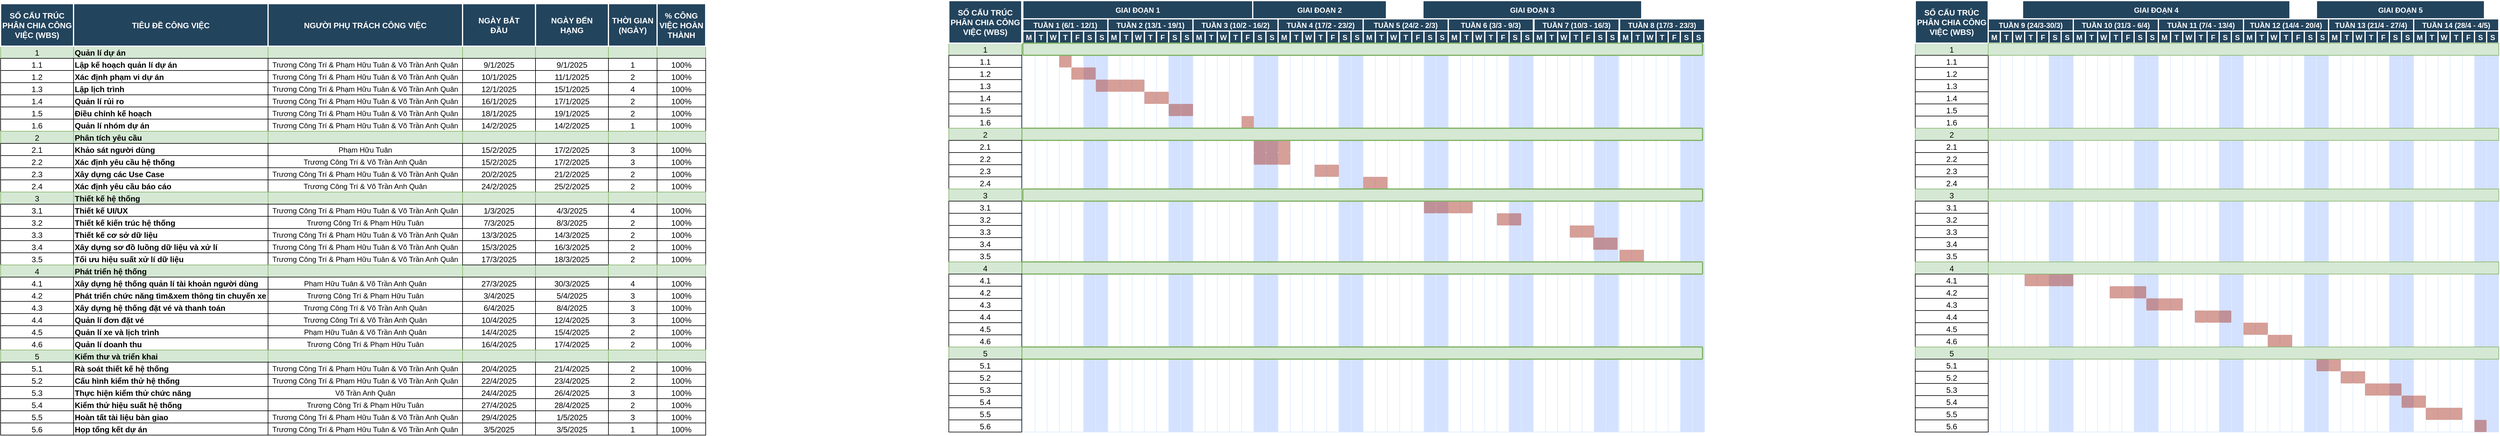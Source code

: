 <mxfile version="26.1.0">
  <diagram name="Page-1" id="8378b5f6-a2b2-b727-a746-972ab9d02e00">
    <mxGraphModel dx="1615" dy="857" grid="1" gridSize="10" guides="1" tooltips="1" connect="0" arrows="1" fold="1" page="1" pageScale="1.5" pageWidth="1600" pageHeight="900" background="none" math="0" shadow="0">
      <root>
        <mxCell id="0" />
        <mxCell id="1" parent="0" />
        <mxCell id="63" value="1" style="strokeColor=#82b366;fillColor=#d5e8d4;fontSize=13;" parent="1" vertex="1">
          <mxGeometry x="40" y="485" width="120" height="20" as="geometry" />
        </mxCell>
        <mxCell id="64" value="Quản lí dự án" style="align=left;strokeColor=#82b366;fillColor=#d5e8d4;fontSize=13;fontStyle=1" parent="1" vertex="1">
          <mxGeometry x="160" y="485" width="320" height="20" as="geometry" />
        </mxCell>
        <mxCell id="65" value="" style="strokeColor=#82b366;fillColor=#d5e8d4;fontSize=13;" parent="1" vertex="1">
          <mxGeometry x="920" y="485" width="120" height="20" as="geometry" />
        </mxCell>
        <mxCell id="66" value="" style="strokeColor=#82b366;fillColor=#d5e8d4;fontSize=13;" parent="1" vertex="1">
          <mxGeometry x="1040" y="485" width="80" height="20" as="geometry" />
        </mxCell>
        <mxCell id="67" value="" style="strokeColor=#82b366;fillColor=#d5e8d4;fontSize=13;" parent="1" vertex="1">
          <mxGeometry x="1120" y="485" width="80" height="20" as="geometry" />
        </mxCell>
        <mxCell id="68" value="" style="strokeColor=#DEEDFF" parent="1" vertex="1">
          <mxGeometry x="1721.75" y="480" width="20" height="640" as="geometry" />
        </mxCell>
        <mxCell id="69" value="1.1" style="fontSize=13;" parent="1" vertex="1">
          <mxGeometry x="40" y="505" width="120" height="20" as="geometry" />
        </mxCell>
        <mxCell id="70" value="Lập kế hoạch quản lí dự án" style="align=left;fontSize=13;fontStyle=1" parent="1" vertex="1">
          <mxGeometry x="160" y="505" width="320" height="20" as="geometry" />
        </mxCell>
        <mxCell id="74" value="1.2" style="fontSize=13;" parent="1" vertex="1">
          <mxGeometry x="40" y="525" width="120" height="20" as="geometry" />
        </mxCell>
        <mxCell id="75" value="Xác định phạm vi dự án" style="align=left;fontSize=13;fontStyle=1" parent="1" vertex="1">
          <mxGeometry x="160" y="525" width="320" height="20" as="geometry" />
        </mxCell>
        <mxCell id="79" value="1.3" style="fontSize=13;" parent="1" vertex="1">
          <mxGeometry x="40" y="545" width="120" height="20" as="geometry" />
        </mxCell>
        <mxCell id="80" value="Lập lịch trình" style="align=left;fontSize=13;fontStyle=1" parent="1" vertex="1">
          <mxGeometry x="160" y="545" width="320" height="20" as="geometry" />
        </mxCell>
        <mxCell id="84" value="1.4" style="fontSize=13;" parent="1" vertex="1">
          <mxGeometry x="40" y="565" width="120" height="20" as="geometry" />
        </mxCell>
        <mxCell id="85" value="Quản lí rủi ro" style="align=left;fontSize=13;fontStyle=1" parent="1" vertex="1">
          <mxGeometry x="160" y="565" width="320" height="20" as="geometry" />
        </mxCell>
        <mxCell id="89" value="1.5" style="fontSize=13;" parent="1" vertex="1">
          <mxGeometry x="40" y="585" width="120" height="20" as="geometry" />
        </mxCell>
        <mxCell id="90" value="Điều chỉnh kế hoạch" style="align=left;fontSize=13;fontStyle=1" parent="1" vertex="1">
          <mxGeometry x="160" y="585" width="320" height="20" as="geometry" />
        </mxCell>
        <mxCell id="94" value="1.6" style="fontSize=13;" parent="1" vertex="1">
          <mxGeometry x="40" y="605" width="120" height="20" as="geometry" />
        </mxCell>
        <mxCell id="95" value="Quản lí nhóm dự án" style="align=left;fontSize=13;fontStyle=1" parent="1" vertex="1">
          <mxGeometry x="160" y="605" width="320" height="20" as="geometry" />
        </mxCell>
        <mxCell id="99" value="2" style="strokeColor=#82b366;fillColor=#d5e8d4;fontSize=13;" parent="1" vertex="1">
          <mxGeometry x="40" y="625" width="120" height="20" as="geometry" />
        </mxCell>
        <mxCell id="100" value="Phân tích yêu cầu" style="align=left;strokeColor=#82b366;fillColor=#d5e8d4;fontSize=13;fontStyle=1" parent="1" vertex="1">
          <mxGeometry x="160" y="625" width="320" height="20" as="geometry" />
        </mxCell>
        <mxCell id="104" value="2.1" style="fontSize=13;" parent="1" vertex="1">
          <mxGeometry x="40" y="645" width="120" height="20" as="geometry" />
        </mxCell>
        <mxCell id="105" value="Khảo sát người dùng" style="align=left;fontSize=13;fontStyle=1" parent="1" vertex="1">
          <mxGeometry x="160" y="645" width="320" height="20" as="geometry" />
        </mxCell>
        <mxCell id="109" value="2.2" style="fontSize=13;" parent="1" vertex="1">
          <mxGeometry x="40" y="665" width="120" height="20" as="geometry" />
        </mxCell>
        <mxCell id="110" value="Xác định yêu cầu hệ thống" style="align=left;fontSize=13;fontStyle=1" parent="1" vertex="1">
          <mxGeometry x="160" y="665" width="320" height="20" as="geometry" />
        </mxCell>
        <mxCell id="114" value="2.3" style="fontSize=13;" parent="1" vertex="1">
          <mxGeometry x="40" y="685" width="120" height="20" as="geometry" />
        </mxCell>
        <mxCell id="115" value="Xây dựng các Use Case" style="align=left;fontSize=13;fontStyle=1" parent="1" vertex="1">
          <mxGeometry x="160" y="685" width="320" height="20" as="geometry" />
        </mxCell>
        <mxCell id="119" value="2.4" style="fontSize=13;" parent="1" vertex="1">
          <mxGeometry x="40" y="705" width="120" height="20" as="geometry" />
        </mxCell>
        <mxCell id="120" value="Xác định yêu cầu báo cáo" style="align=left;fontSize=13;fontStyle=1" parent="1" vertex="1">
          <mxGeometry x="160" y="705" width="320" height="20" as="geometry" />
        </mxCell>
        <mxCell id="124" value="3" style="strokeColor=#82b366;fillColor=#d5e8d4;fontSize=13;" parent="1" vertex="1">
          <mxGeometry x="40" y="725" width="120" height="20" as="geometry" />
        </mxCell>
        <mxCell id="125" value="Thiết kế hệ thống" style="align=left;strokeColor=#82b366;fillColor=#d5e8d4;fontSize=13;fontStyle=1" parent="1" vertex="1">
          <mxGeometry x="160" y="725" width="320" height="20" as="geometry" />
        </mxCell>
        <mxCell id="129" value="3.1" style="fontSize=13;" parent="1" vertex="1">
          <mxGeometry x="40" y="745" width="120" height="20" as="geometry" />
        </mxCell>
        <mxCell id="130" value="Thiết kế UI/UX" style="align=left;fontSize=13;fontStyle=1" parent="1" vertex="1">
          <mxGeometry x="160" y="745" width="320" height="20" as="geometry" />
        </mxCell>
        <mxCell id="134" value="3.2" style="fontSize=13;" parent="1" vertex="1">
          <mxGeometry x="40" y="765" width="120" height="20" as="geometry" />
        </mxCell>
        <mxCell id="135" value="Thiết kế kiến trúc hệ thống" style="align=left;fontSize=13;fontStyle=1" parent="1" vertex="1">
          <mxGeometry x="160" y="765" width="320" height="20" as="geometry" />
        </mxCell>
        <mxCell id="139" value="3.3" style="fontSize=13;" parent="1" vertex="1">
          <mxGeometry x="40" y="785" width="120" height="20" as="geometry" />
        </mxCell>
        <mxCell id="140" value="Thiết kế cơ sở dữ liệu" style="align=left;fontSize=13;fontStyle=1" parent="1" vertex="1">
          <mxGeometry x="160" y="785" width="320" height="20" as="geometry" />
        </mxCell>
        <mxCell id="144" value="3.4" style="fontSize=13;" parent="1" vertex="1">
          <mxGeometry x="40" y="805" width="120" height="20" as="geometry" />
        </mxCell>
        <mxCell id="145" value="Xây dựng sơ đồ luồng dữ liệu và xử lí" style="align=left;fontSize=13;fontStyle=1" parent="1" vertex="1">
          <mxGeometry x="160" y="805" width="320" height="20" as="geometry" />
        </mxCell>
        <mxCell id="149" value="3.5" style="fontSize=13;" parent="1" vertex="1">
          <mxGeometry x="40" y="825" width="120" height="20" as="geometry" />
        </mxCell>
        <mxCell id="150" value="Tối ưu hiệu suất xử lí dữ liệu" style="align=left;fontSize=13;fontStyle=1" parent="1" vertex="1">
          <mxGeometry x="160" y="825" width="320" height="20" as="geometry" />
        </mxCell>
        <mxCell id="154" value="4" style="strokeColor=#82b366;fillColor=#d5e8d4;fontSize=13;" parent="1" vertex="1">
          <mxGeometry x="40" y="845" width="120" height="20" as="geometry" />
        </mxCell>
        <mxCell id="155" value="Phát triển hệ thống" style="align=left;strokeColor=#82b366;fillColor=#d5e8d4;fontSize=13;fontStyle=1" parent="1" vertex="1">
          <mxGeometry x="160" y="845" width="320" height="20" as="geometry" />
        </mxCell>
        <mxCell id="159" value="4.1" style="fontSize=13;" parent="1" vertex="1">
          <mxGeometry x="40" y="865" width="120" height="20" as="geometry" />
        </mxCell>
        <mxCell id="160" value="Xây dựng hệ thống quản lí tài khoản người dùng" style="align=left;fontSize=13;fontStyle=1" parent="1" vertex="1">
          <mxGeometry x="160" y="865" width="320" height="20" as="geometry" />
        </mxCell>
        <mxCell id="164" value="4.2" style="fontSize=13;" parent="1" vertex="1">
          <mxGeometry x="40" y="885" width="120" height="20" as="geometry" />
        </mxCell>
        <mxCell id="165" value="Phát triển chức năng tìm&amp;xem thông tin chuyến xe" style="align=left;fontSize=13;fontStyle=1" parent="1" vertex="1">
          <mxGeometry x="160" y="885" width="320" height="20" as="geometry" />
        </mxCell>
        <mxCell id="169" value="4.3" style="fontSize=13;" parent="1" vertex="1">
          <mxGeometry x="40" y="905" width="120" height="20" as="geometry" />
        </mxCell>
        <mxCell id="170" value="Xây dựng hệ thống đặt vé và thanh toán " style="align=left;fontSize=13;fontStyle=1" parent="1" vertex="1">
          <mxGeometry x="160" y="905" width="320" height="20" as="geometry" />
        </mxCell>
        <mxCell id="174" value="4.4" style="fontSize=13;" parent="1" vertex="1">
          <mxGeometry x="40" y="925" width="120" height="20" as="geometry" />
        </mxCell>
        <mxCell id="175" value="Quản lí đơn đặt vé" style="align=left;fontSize=13;fontStyle=1" parent="1" vertex="1">
          <mxGeometry x="160" y="925" width="320" height="20" as="geometry" />
        </mxCell>
        <mxCell id="179" value="4.5" style="fontSize=13;" parent="1" vertex="1">
          <mxGeometry x="40" y="945" width="120" height="20" as="geometry" />
        </mxCell>
        <mxCell id="180" value="Quản lí xe và lịch trình" style="align=left;fontSize=13;fontStyle=1" parent="1" vertex="1">
          <mxGeometry x="160" y="945" width="320" height="20" as="geometry" />
        </mxCell>
        <mxCell id="184" value="4.6" style="fontSize=13;" parent="1" vertex="1">
          <mxGeometry x="40" y="965" width="120" height="20" as="geometry" />
        </mxCell>
        <mxCell id="185" value="Quản lí doanh thu" style="align=left;fontSize=13;fontStyle=1" parent="1" vertex="1">
          <mxGeometry x="160" y="965" width="320" height="20" as="geometry" />
        </mxCell>
        <mxCell id="189" value="5" style="strokeColor=#82b366;fillColor=#d5e8d4;fontSize=13;" parent="1" vertex="1">
          <mxGeometry x="40" y="985" width="120" height="20" as="geometry" />
        </mxCell>
        <mxCell id="190" value="Kiểm thư và triển khai" style="align=left;strokeColor=#82b366;fillColor=#d5e8d4;fontSize=13;fontStyle=1" parent="1" vertex="1">
          <mxGeometry x="160" y="985" width="320" height="20" as="geometry" />
        </mxCell>
        <mxCell id="194" value="" style="strokeColor=#DEEDFF" parent="1" vertex="1">
          <mxGeometry x="1741.75" y="480" width="20" height="640" as="geometry" />
        </mxCell>
        <mxCell id="195" value="" style="strokeColor=#DEEDFF" parent="1" vertex="1">
          <mxGeometry x="1761.75" y="480" width="20" height="640" as="geometry" />
        </mxCell>
        <mxCell id="196" value="" style="strokeColor=#DEEDFF" parent="1" vertex="1">
          <mxGeometry x="1781.75" y="480" width="20" height="640" as="geometry" />
        </mxCell>
        <mxCell id="197" value="" style="strokeColor=#DEEDFF" parent="1" vertex="1">
          <mxGeometry x="1801.75" y="480" width="20" height="640" as="geometry" />
        </mxCell>
        <mxCell id="198" value="" style="strokeColor=#DEEDFF;fillColor=#D4E1FF" parent="1" vertex="1">
          <mxGeometry x="1821.75" y="480" width="20" height="640" as="geometry" />
        </mxCell>
        <mxCell id="199" value="" style="strokeColor=#DEEDFF;fillColor=#D4E1FF" parent="1" vertex="1">
          <mxGeometry x="1841.75" y="480" width="20" height="640" as="geometry" />
        </mxCell>
        <mxCell id="200" value="" style="strokeColor=#DEEDFF" parent="1" vertex="1">
          <mxGeometry x="1861.75" y="480" width="20" height="640" as="geometry" />
        </mxCell>
        <mxCell id="201" value="" style="strokeColor=#DEEDFF" parent="1" vertex="1">
          <mxGeometry x="1881.75" y="480" width="20" height="640" as="geometry" />
        </mxCell>
        <mxCell id="202" value="" style="strokeColor=#DEEDFF" parent="1" vertex="1">
          <mxGeometry x="1901.75" y="480" width="20" height="640" as="geometry" />
        </mxCell>
        <mxCell id="203" value="" style="strokeColor=#DEEDFF" parent="1" vertex="1">
          <mxGeometry x="1921.75" y="480" width="20" height="640" as="geometry" />
        </mxCell>
        <mxCell id="204" value="" style="strokeColor=#DEEDFF" parent="1" vertex="1">
          <mxGeometry x="1941.75" y="480" width="20" height="640" as="geometry" />
        </mxCell>
        <mxCell id="205" value="" style="strokeColor=#DEEDFF;fillColor=#D4E1FF" parent="1" vertex="1">
          <mxGeometry x="1961.75" y="480" width="20" height="640" as="geometry" />
        </mxCell>
        <mxCell id="206" value="" style="strokeColor=#DEEDFF;fillColor=#D4E1FF" parent="1" vertex="1">
          <mxGeometry x="1981.75" y="480" width="20" height="640" as="geometry" />
        </mxCell>
        <mxCell id="207" value="" style="strokeColor=#DEEDFF" parent="1" vertex="1">
          <mxGeometry x="2001.75" y="480" width="20" height="640" as="geometry" />
        </mxCell>
        <mxCell id="208" value="" style="strokeColor=#DEEDFF" parent="1" vertex="1">
          <mxGeometry x="2021.75" y="480" width="20" height="640" as="geometry" />
        </mxCell>
        <mxCell id="209" value="" style="strokeColor=#DEEDFF" parent="1" vertex="1">
          <mxGeometry x="2041.75" y="480" width="20" height="640" as="geometry" />
        </mxCell>
        <mxCell id="210" value="" style="strokeColor=#DEEDFF" parent="1" vertex="1">
          <mxGeometry x="2061.75" y="480" width="20" height="640" as="geometry" />
        </mxCell>
        <mxCell id="211" value="" style="strokeColor=#DEEDFF" parent="1" vertex="1">
          <mxGeometry x="2081.75" y="480" width="20" height="640" as="geometry" />
        </mxCell>
        <mxCell id="212" value="" style="strokeColor=#DEEDFF;fillColor=#D4E1FF" parent="1" vertex="1">
          <mxGeometry x="2101.75" y="480" width="20" height="640" as="geometry" />
        </mxCell>
        <mxCell id="213" value="" style="strokeColor=#DEEDFF;fillColor=#D4E1FF" parent="1" vertex="1">
          <mxGeometry x="2121.75" y="480" width="20" height="640" as="geometry" />
        </mxCell>
        <mxCell id="214" value="" style="strokeColor=#DEEDFF" parent="1" vertex="1">
          <mxGeometry x="2141.75" y="480" width="20" height="640" as="geometry" />
        </mxCell>
        <mxCell id="215" value="" style="strokeColor=#DEEDFF" parent="1" vertex="1">
          <mxGeometry x="2161.75" y="480" width="20" height="640" as="geometry" />
        </mxCell>
        <mxCell id="216" value="" style="strokeColor=#DEEDFF" parent="1" vertex="1">
          <mxGeometry x="2181.75" y="480" width="20" height="640" as="geometry" />
        </mxCell>
        <mxCell id="217" value="" style="strokeColor=#DEEDFF" parent="1" vertex="1">
          <mxGeometry x="2201.75" y="480" width="20" height="640" as="geometry" />
        </mxCell>
        <mxCell id="218" value="" style="strokeColor=#DEEDFF" parent="1" vertex="1">
          <mxGeometry x="2221.75" y="480" width="20" height="640" as="geometry" />
        </mxCell>
        <mxCell id="219" value="" style="strokeColor=#DEEDFF;fillColor=#D4E1FF" parent="1" vertex="1">
          <mxGeometry x="2241.75" y="480" width="20" height="640" as="geometry" />
        </mxCell>
        <mxCell id="220" value="" style="strokeColor=#DEEDFF;fillColor=#D4E1FF" parent="1" vertex="1">
          <mxGeometry x="2261.75" y="480" width="20" height="640" as="geometry" />
        </mxCell>
        <mxCell id="221" value="" style="strokeColor=#DEEDFF" parent="1" vertex="1">
          <mxGeometry x="2281.75" y="480" width="20" height="640" as="geometry" />
        </mxCell>
        <mxCell id="222" value="" style="strokeColor=#DEEDFF" parent="1" vertex="1">
          <mxGeometry x="2301.75" y="480" width="20" height="640" as="geometry" />
        </mxCell>
        <mxCell id="223" value="" style="strokeColor=#DEEDFF" parent="1" vertex="1">
          <mxGeometry x="2321.75" y="480" width="20" height="640" as="geometry" />
        </mxCell>
        <mxCell id="224" value="" style="strokeColor=#DEEDFF" parent="1" vertex="1">
          <mxGeometry x="2341.75" y="480" width="20" height="640" as="geometry" />
        </mxCell>
        <mxCell id="225" value="" style="strokeColor=#DEEDFF" parent="1" vertex="1">
          <mxGeometry x="2361.75" y="480" width="20" height="640" as="geometry" />
        </mxCell>
        <mxCell id="226" value="" style="strokeColor=#DEEDFF;fillColor=#D4E1FF" parent="1" vertex="1">
          <mxGeometry x="2381.75" y="480" width="20" height="640" as="geometry" />
        </mxCell>
        <mxCell id="227" value="" style="strokeColor=#DEEDFF;fillColor=#D4E1FF" parent="1" vertex="1">
          <mxGeometry x="2401.75" y="480" width="20" height="640" as="geometry" />
        </mxCell>
        <mxCell id="228" value="" style="strokeColor=#DEEDFF" parent="1" vertex="1">
          <mxGeometry x="2421.75" y="480" width="20" height="640" as="geometry" />
        </mxCell>
        <mxCell id="229" value="" style="strokeColor=#DEEDFF" parent="1" vertex="1">
          <mxGeometry x="2441.75" y="480" width="20" height="640" as="geometry" />
        </mxCell>
        <mxCell id="230" value="" style="strokeColor=#DEEDFF" parent="1" vertex="1">
          <mxGeometry x="2461.75" y="480" width="20" height="640" as="geometry" />
        </mxCell>
        <mxCell id="231" value="" style="strokeColor=#DEEDFF" parent="1" vertex="1">
          <mxGeometry x="2481.75" y="480" width="20" height="640" as="geometry" />
        </mxCell>
        <mxCell id="232" value="" style="strokeColor=#DEEDFF" parent="1" vertex="1">
          <mxGeometry x="2501.75" y="480" width="20" height="640" as="geometry" />
        </mxCell>
        <mxCell id="233" value="" style="strokeColor=#DEEDFF;fillColor=#D4E1FF" parent="1" vertex="1">
          <mxGeometry x="2521.75" y="480" width="20" height="640" as="geometry" />
        </mxCell>
        <mxCell id="234" value="" style="strokeColor=#DEEDFF;fillColor=#D4E1FF" parent="1" vertex="1">
          <mxGeometry x="2541.75" y="480" width="20" height="640" as="geometry" />
        </mxCell>
        <mxCell id="235" value="" style="strokeColor=#DEEDFF" parent="1" vertex="1">
          <mxGeometry x="2561.75" y="480" width="20" height="640" as="geometry" />
        </mxCell>
        <mxCell id="236" value="" style="strokeColor=#DEEDFF" parent="1" vertex="1">
          <mxGeometry x="2581.75" y="480" width="20" height="640" as="geometry" />
        </mxCell>
        <mxCell id="237" value="" style="strokeColor=#DEEDFF" parent="1" vertex="1">
          <mxGeometry x="2601.75" y="480" width="20" height="640" as="geometry" />
        </mxCell>
        <mxCell id="238" value="" style="strokeColor=#DEEDFF" parent="1" vertex="1">
          <mxGeometry x="2621.75" y="480" width="20" height="640" as="geometry" />
        </mxCell>
        <mxCell id="239" value="" style="strokeColor=#DEEDFF" parent="1" vertex="1">
          <mxGeometry x="2641.75" y="480" width="20" height="640" as="geometry" />
        </mxCell>
        <mxCell id="240" value="" style="strokeColor=#DEEDFF;fillColor=#D4E1FF" parent="1" vertex="1">
          <mxGeometry x="2661.75" y="480" width="20" height="640" as="geometry" />
        </mxCell>
        <mxCell id="241" value="" style="strokeColor=#DEEDFF;fillColor=#D4E1FF" parent="1" vertex="1">
          <mxGeometry x="2681.75" y="480" width="20" height="640" as="geometry" />
        </mxCell>
        <mxCell id="2" value="TIÊU ĐỀ CÔNG VIỆC" style="fillColor=#23445D;strokeColor=#FFFFFF;strokeWidth=2;fontColor=#FFFFFF;fontStyle=1;fontSize=13;" parent="1" vertex="1">
          <mxGeometry x="160" y="415" width="320" height="70" as="geometry" />
        </mxCell>
        <mxCell id="3" value="SỐ CẤU TRÚC&#xa; PHÂN CHIA CÔNG &#xa;VIỆC (WBS)" style="fillColor=#23445D;strokeColor=#FFFFFF;strokeWidth=2;fontColor=#FFFFFF;fontStyle=1;fontSize=13;" parent="1" vertex="1">
          <mxGeometry x="40" y="415" width="120" height="70" as="geometry" />
        </mxCell>
        <mxCell id="4" value="TUẦN 1 (6/1 - 12/1)" style="fillColor=#23445D;strokeColor=#FFFFFF;strokeWidth=2;fontColor=#FFFFFF;fontStyle=1" parent="1" vertex="1">
          <mxGeometry x="1721.75" y="440.0" width="140" height="20" as="geometry" />
        </mxCell>
        <mxCell id="5" value="M" style="fillColor=#23445D;strokeColor=#FFFFFF;strokeWidth=2;fontColor=#FFFFFF;fontStyle=1" parent="1" vertex="1">
          <mxGeometry x="1721.75" y="460.0" width="20" height="20" as="geometry" />
        </mxCell>
        <mxCell id="6" value="T" style="fillColor=#23445D;strokeColor=#FFFFFF;strokeWidth=2;fontColor=#FFFFFF;fontStyle=1" parent="1" vertex="1">
          <mxGeometry x="1741.75" y="460.0" width="20" height="20" as="geometry" />
        </mxCell>
        <mxCell id="7" value="W" style="fillColor=#23445D;strokeColor=#FFFFFF;strokeWidth=2;fontColor=#FFFFFF;fontStyle=1" parent="1" vertex="1">
          <mxGeometry x="1761.75" y="460.0" width="20" height="20" as="geometry" />
        </mxCell>
        <mxCell id="8" value="T" style="fillColor=#23445D;strokeColor=#FFFFFF;strokeWidth=2;fontColor=#FFFFFF;fontStyle=1" parent="1" vertex="1">
          <mxGeometry x="1781.75" y="460.0" width="20" height="20" as="geometry" />
        </mxCell>
        <mxCell id="9" value="F" style="fillColor=#23445D;strokeColor=#FFFFFF;strokeWidth=2;fontColor=#FFFFFF;fontStyle=1" parent="1" vertex="1">
          <mxGeometry x="1801.75" y="460.0" width="20" height="20" as="geometry" />
        </mxCell>
        <mxCell id="10" value="S" style="fillColor=#23445D;strokeColor=#FFFFFF;strokeWidth=2;fontColor=#FFFFFF;fontStyle=1" parent="1" vertex="1">
          <mxGeometry x="1821.75" y="460.0" width="20" height="20" as="geometry" />
        </mxCell>
        <mxCell id="11" value="S" style="fillColor=#23445D;strokeColor=#FFFFFF;strokeWidth=2;fontColor=#FFFFFF;fontStyle=1" parent="1" vertex="1">
          <mxGeometry x="1841.75" y="460.0" width="20" height="20" as="geometry" />
        </mxCell>
        <mxCell id="12" value="NGÀY ĐẾN&#xa;HẠNG" style="fillColor=#23445D;strokeColor=#FFFFFF;strokeWidth=2;fontColor=#FFFFFF;fontStyle=1;fontSize=13;" parent="1" vertex="1">
          <mxGeometry x="920" y="415" width="120" height="70" as="geometry" />
        </mxCell>
        <mxCell id="13" value="THỜI GIAN&#xa;(NGÀY)" style="fillColor=#23445D;strokeColor=#FFFFFF;strokeWidth=2;fontColor=#FFFFFF;fontStyle=1;fontSize=13;" parent="1" vertex="1">
          <mxGeometry x="1040" y="415" width="80" height="70" as="geometry" />
        </mxCell>
        <mxCell id="14" value="% CÔNG&#xa; VIỆC HOÀN &#xa;THÀNH" style="fillColor=#23445D;strokeColor=#FFFFFF;strokeWidth=2;fontColor=#FFFFFF;fontStyle=1;fontSize=13;" parent="1" vertex="1">
          <mxGeometry x="1120" y="415" width="80" height="70" as="geometry" />
        </mxCell>
        <mxCell id="15" value="TUẦN 2 (13/1 - 19/1)" style="fillColor=#23445D;strokeColor=#FFFFFF;strokeWidth=2;fontColor=#FFFFFF;fontStyle=1" parent="1" vertex="1">
          <mxGeometry x="1861.75" y="440.0" width="140" height="20" as="geometry" />
        </mxCell>
        <mxCell id="16" value="M" style="fillColor=#23445D;strokeColor=#FFFFFF;strokeWidth=2;fontColor=#FFFFFF;fontStyle=1" parent="1" vertex="1">
          <mxGeometry x="1861.75" y="460.0" width="20" height="20" as="geometry" />
        </mxCell>
        <mxCell id="17" value="T" style="fillColor=#23445D;strokeColor=#FFFFFF;strokeWidth=2;fontColor=#FFFFFF;fontStyle=1" parent="1" vertex="1">
          <mxGeometry x="1881.75" y="460.0" width="20" height="20" as="geometry" />
        </mxCell>
        <mxCell id="18" value="W" style="fillColor=#23445D;strokeColor=#FFFFFF;strokeWidth=2;fontColor=#FFFFFF;fontStyle=1" parent="1" vertex="1">
          <mxGeometry x="1901.75" y="460.0" width="20" height="20" as="geometry" />
        </mxCell>
        <mxCell id="19" value="T" style="fillColor=#23445D;strokeColor=#FFFFFF;strokeWidth=2;fontColor=#FFFFFF;fontStyle=1" parent="1" vertex="1">
          <mxGeometry x="1921.75" y="460.0" width="20" height="20" as="geometry" />
        </mxCell>
        <mxCell id="20" value="F" style="fillColor=#23445D;strokeColor=#FFFFFF;strokeWidth=2;fontColor=#FFFFFF;fontStyle=1" parent="1" vertex="1">
          <mxGeometry x="1941.75" y="460.0" width="20" height="20" as="geometry" />
        </mxCell>
        <mxCell id="21" value="S" style="fillColor=#23445D;strokeColor=#FFFFFF;strokeWidth=2;fontColor=#FFFFFF;fontStyle=1" parent="1" vertex="1">
          <mxGeometry x="1961.75" y="460.0" width="20" height="20" as="geometry" />
        </mxCell>
        <mxCell id="22" value="S" style="fillColor=#23445D;strokeColor=#FFFFFF;strokeWidth=2;fontColor=#FFFFFF;fontStyle=1" parent="1" vertex="1">
          <mxGeometry x="1981.75" y="460.0" width="20" height="20" as="geometry" />
        </mxCell>
        <mxCell id="23" value="TUẦN 3 (10/2 - 16/2)" style="fillColor=#23445D;strokeColor=#FFFFFF;strokeWidth=2;fontColor=#FFFFFF;fontStyle=1" parent="1" vertex="1">
          <mxGeometry x="2001.75" y="440.0" width="140" height="20" as="geometry" />
        </mxCell>
        <mxCell id="24" value="M" style="fillColor=#23445D;strokeColor=#FFFFFF;strokeWidth=2;fontColor=#FFFFFF;fontStyle=1" parent="1" vertex="1">
          <mxGeometry x="2001.75" y="460.0" width="20" height="20" as="geometry" />
        </mxCell>
        <mxCell id="25" value="T" style="fillColor=#23445D;strokeColor=#FFFFFF;strokeWidth=2;fontColor=#FFFFFF;fontStyle=1" parent="1" vertex="1">
          <mxGeometry x="2021.75" y="460.0" width="20" height="20" as="geometry" />
        </mxCell>
        <mxCell id="26" value="W" style="fillColor=#23445D;strokeColor=#FFFFFF;strokeWidth=2;fontColor=#FFFFFF;fontStyle=1" parent="1" vertex="1">
          <mxGeometry x="2041.75" y="460.0" width="20" height="20" as="geometry" />
        </mxCell>
        <mxCell id="27" value="T" style="fillColor=#23445D;strokeColor=#FFFFFF;strokeWidth=2;fontColor=#FFFFFF;fontStyle=1" parent="1" vertex="1">
          <mxGeometry x="2061.75" y="460.0" width="20" height="20" as="geometry" />
        </mxCell>
        <mxCell id="28" value="F" style="fillColor=#23445D;strokeColor=#FFFFFF;strokeWidth=2;fontColor=#FFFFFF;fontStyle=1" parent="1" vertex="1">
          <mxGeometry x="2081.75" y="460.0" width="20" height="20" as="geometry" />
        </mxCell>
        <mxCell id="29" value="S" style="fillColor=#23445D;strokeColor=#FFFFFF;strokeWidth=2;fontColor=#FFFFFF;fontStyle=1" parent="1" vertex="1">
          <mxGeometry x="2101.75" y="460.0" width="20" height="20" as="geometry" />
        </mxCell>
        <mxCell id="30" value="S" style="fillColor=#23445D;strokeColor=#FFFFFF;strokeWidth=2;fontColor=#FFFFFF;fontStyle=1" parent="1" vertex="1">
          <mxGeometry x="2121.75" y="460.0" width="20" height="20" as="geometry" />
        </mxCell>
        <mxCell id="31" value="TUẦN 4 (17/2 - 23/2)" style="fillColor=#23445D;strokeColor=#FFFFFF;strokeWidth=2;fontColor=#FFFFFF;fontStyle=1" parent="1" vertex="1">
          <mxGeometry x="2141.75" y="440.0" width="140" height="20" as="geometry" />
        </mxCell>
        <mxCell id="32" value="M" style="fillColor=#23445D;strokeColor=#FFFFFF;strokeWidth=2;fontColor=#FFFFFF;fontStyle=1" parent="1" vertex="1">
          <mxGeometry x="2141.75" y="460.0" width="20" height="20" as="geometry" />
        </mxCell>
        <mxCell id="33" value="T" style="fillColor=#23445D;strokeColor=#FFFFFF;strokeWidth=2;fontColor=#FFFFFF;fontStyle=1" parent="1" vertex="1">
          <mxGeometry x="2161.75" y="460.0" width="20" height="20" as="geometry" />
        </mxCell>
        <mxCell id="34" value="W" style="fillColor=#23445D;strokeColor=#FFFFFF;strokeWidth=2;fontColor=#FFFFFF;fontStyle=1" parent="1" vertex="1">
          <mxGeometry x="2181.75" y="460.0" width="20" height="20" as="geometry" />
        </mxCell>
        <mxCell id="35" value="T" style="fillColor=#23445D;strokeColor=#FFFFFF;strokeWidth=2;fontColor=#FFFFFF;fontStyle=1" parent="1" vertex="1">
          <mxGeometry x="2201.75" y="460.0" width="20" height="20" as="geometry" />
        </mxCell>
        <mxCell id="36" value="F" style="fillColor=#23445D;strokeColor=#FFFFFF;strokeWidth=2;fontColor=#FFFFFF;fontStyle=1" parent="1" vertex="1">
          <mxGeometry x="2221.75" y="460" width="20" height="20" as="geometry" />
        </mxCell>
        <mxCell id="37" value="S" style="fillColor=#23445D;strokeColor=#FFFFFF;strokeWidth=2;fontColor=#FFFFFF;fontStyle=1" parent="1" vertex="1">
          <mxGeometry x="2241.75" y="460" width="20" height="20" as="geometry" />
        </mxCell>
        <mxCell id="38" value="S" style="fillColor=#23445D;strokeColor=#FFFFFF;strokeWidth=2;fontColor=#FFFFFF;fontStyle=1" parent="1" vertex="1">
          <mxGeometry x="2261.75" y="460" width="20" height="20" as="geometry" />
        </mxCell>
        <mxCell id="39" value="TUẦN 5 (24/2 - 2/3)" style="fillColor=#23445D;strokeColor=#FFFFFF;strokeWidth=2;fontColor=#FFFFFF;fontStyle=1" parent="1" vertex="1">
          <mxGeometry x="2281.75" y="440.0" width="140" height="20" as="geometry" />
        </mxCell>
        <mxCell id="40" value="M" style="fillColor=#23445D;strokeColor=#FFFFFF;strokeWidth=2;fontColor=#FFFFFF;fontStyle=1" parent="1" vertex="1">
          <mxGeometry x="2281.75" y="460.0" width="20" height="20" as="geometry" />
        </mxCell>
        <mxCell id="41" value="T" style="fillColor=#23445D;strokeColor=#FFFFFF;strokeWidth=2;fontColor=#FFFFFF;fontStyle=1" parent="1" vertex="1">
          <mxGeometry x="2301.75" y="460.0" width="20" height="20" as="geometry" />
        </mxCell>
        <mxCell id="42" value="W" style="fillColor=#23445D;strokeColor=#FFFFFF;strokeWidth=2;fontColor=#FFFFFF;fontStyle=1" parent="1" vertex="1">
          <mxGeometry x="2321.75" y="460.0" width="20" height="20" as="geometry" />
        </mxCell>
        <mxCell id="43" value="T" style="fillColor=#23445D;strokeColor=#FFFFFF;strokeWidth=2;fontColor=#FFFFFF;fontStyle=1" parent="1" vertex="1">
          <mxGeometry x="2341.75" y="460.0" width="20" height="20" as="geometry" />
        </mxCell>
        <mxCell id="44" value="F" style="fillColor=#23445D;strokeColor=#FFFFFF;strokeWidth=2;fontColor=#FFFFFF;fontStyle=1" parent="1" vertex="1">
          <mxGeometry x="2361.75" y="460" width="20" height="20" as="geometry" />
        </mxCell>
        <mxCell id="45" value="S" style="fillColor=#23445D;strokeColor=#FFFFFF;strokeWidth=2;fontColor=#FFFFFF;fontStyle=1" parent="1" vertex="1">
          <mxGeometry x="2381.75" y="460" width="20" height="20" as="geometry" />
        </mxCell>
        <mxCell id="46" value="S" style="fillColor=#23445D;strokeColor=#FFFFFF;strokeWidth=2;fontColor=#FFFFFF;fontStyle=1" parent="1" vertex="1">
          <mxGeometry x="2401.75" y="460" width="20" height="20" as="geometry" />
        </mxCell>
        <mxCell id="47" value="TUẦN 6 (3/3 - 9/3)" style="fillColor=#23445D;strokeColor=#FFFFFF;strokeWidth=2;fontColor=#FFFFFF;fontStyle=1" parent="1" vertex="1">
          <mxGeometry x="2421.75" y="440" width="140" height="20" as="geometry" />
        </mxCell>
        <mxCell id="48" value="M" style="fillColor=#23445D;strokeColor=#FFFFFF;strokeWidth=2;fontColor=#FFFFFF;fontStyle=1" parent="1" vertex="1">
          <mxGeometry x="2421.75" y="460" width="20" height="20" as="geometry" />
        </mxCell>
        <mxCell id="49" value="T" style="fillColor=#23445D;strokeColor=#FFFFFF;strokeWidth=2;fontColor=#FFFFFF;fontStyle=1" parent="1" vertex="1">
          <mxGeometry x="2441.75" y="460" width="20" height="20" as="geometry" />
        </mxCell>
        <mxCell id="50" value="W" style="fillColor=#23445D;strokeColor=#FFFFFF;strokeWidth=2;fontColor=#FFFFFF;fontStyle=1" parent="1" vertex="1">
          <mxGeometry x="2461.75" y="460" width="20" height="20" as="geometry" />
        </mxCell>
        <mxCell id="51" value="T" style="fillColor=#23445D;strokeColor=#FFFFFF;strokeWidth=2;fontColor=#FFFFFF;fontStyle=1" parent="1" vertex="1">
          <mxGeometry x="2481.75" y="460" width="20" height="20" as="geometry" />
        </mxCell>
        <mxCell id="52" value="F" style="fillColor=#23445D;strokeColor=#FFFFFF;strokeWidth=2;fontColor=#FFFFFF;fontStyle=1" parent="1" vertex="1">
          <mxGeometry x="2501.75" y="460" width="20" height="20" as="geometry" />
        </mxCell>
        <mxCell id="53" value="S" style="fillColor=#23445D;strokeColor=#FFFFFF;strokeWidth=2;fontColor=#FFFFFF;fontStyle=1" parent="1" vertex="1">
          <mxGeometry x="2521.75" y="460" width="20" height="20" as="geometry" />
        </mxCell>
        <mxCell id="54" value="S" style="fillColor=#23445D;strokeColor=#FFFFFF;strokeWidth=2;fontColor=#FFFFFF;fontStyle=1" parent="1" vertex="1">
          <mxGeometry x="2541.75" y="460" width="20" height="20" as="geometry" />
        </mxCell>
        <mxCell id="55" value="TUẦN 7 (10/3 - 16/3)" style="fillColor=#23445D;strokeColor=#FFFFFF;strokeWidth=2;fontColor=#FFFFFF;fontStyle=1" parent="1" vertex="1">
          <mxGeometry x="2562.75" y="440.0" width="140" height="20" as="geometry" />
        </mxCell>
        <mxCell id="56" value="M" style="fillColor=#23445D;strokeColor=#FFFFFF;strokeWidth=2;fontColor=#FFFFFF;fontStyle=1" parent="1" vertex="1">
          <mxGeometry x="2561.75" y="460.0" width="20" height="20" as="geometry" />
        </mxCell>
        <mxCell id="57" value="T" style="fillColor=#23445D;strokeColor=#FFFFFF;strokeWidth=2;fontColor=#FFFFFF;fontStyle=1" parent="1" vertex="1">
          <mxGeometry x="2581.75" y="460.0" width="20" height="20" as="geometry" />
        </mxCell>
        <mxCell id="58" value="W" style="fillColor=#23445D;strokeColor=#FFFFFF;strokeWidth=2;fontColor=#FFFFFF;fontStyle=1" parent="1" vertex="1">
          <mxGeometry x="2601.75" y="460.0" width="20" height="20" as="geometry" />
        </mxCell>
        <mxCell id="59" value="T" style="fillColor=#23445D;strokeColor=#FFFFFF;strokeWidth=2;fontColor=#FFFFFF;fontStyle=1" parent="1" vertex="1">
          <mxGeometry x="2621.75" y="460.0" width="20" height="20" as="geometry" />
        </mxCell>
        <mxCell id="60" value="F" style="fillColor=#23445D;strokeColor=#FFFFFF;strokeWidth=2;fontColor=#FFFFFF;fontStyle=1" parent="1" vertex="1">
          <mxGeometry x="2641.75" y="460.0" width="20" height="20" as="geometry" />
        </mxCell>
        <mxCell id="61" value="S" style="fillColor=#23445D;strokeColor=#FFFFFF;strokeWidth=2;fontColor=#FFFFFF;fontStyle=1" parent="1" vertex="1">
          <mxGeometry x="2661.75" y="460.0" width="20" height="20" as="geometry" />
        </mxCell>
        <mxCell id="62" value="S" style="fillColor=#23445D;strokeColor=#FFFFFF;strokeWidth=2;fontColor=#FFFFFF;fontStyle=1" parent="1" vertex="1">
          <mxGeometry x="2681.75" y="460.0" width="20" height="20" as="geometry" />
        </mxCell>
        <mxCell id="246" value="" style="shape=mxgraph.flowchart.process;fillColor=#AE4132;strokeColor=none;strokeWidth=2;opacity=50" parent="1" vertex="1">
          <mxGeometry x="1841.75" y="540.0" width="20.0" height="20.0" as="geometry" />
        </mxCell>
        <mxCell id="248" value="" style="shape=mxgraph.flowchart.process;fillColor=#AE4132;strokeColor=none;strokeWidth=2;opacity=50" parent="1" vertex="1">
          <mxGeometry x="2641.75" y="620.0" width="20.0" height="20.0" as="geometry" />
        </mxCell>
        <mxCell id="259" value="" style="shape=mxgraph.flowchart.process;fillColor=#AE4132;strokeColor=none;strokeWidth=2;opacity=50" parent="1" vertex="1">
          <mxGeometry x="2061.75" y="720.0" width="280.0" height="20.0" as="geometry" />
        </mxCell>
        <mxCell id="264" value="" style="shape=mxgraph.flowchart.process;fillColor=#AE4132;strokeColor=none;strokeWidth=2;opacity=50" parent="1" vertex="1">
          <mxGeometry x="2081.75" y="840.0" width="380.0" height="20.0" as="geometry" />
        </mxCell>
        <mxCell id="272" value="" style="shape=mxgraph.arrows.bent_right_arrow;fillColor=#AE4132;strokeColor=none;strokeWidth=2;direction=south" parent="1" vertex="1">
          <mxGeometry x="2341.75" y="730.0" width="10.0" height="10.0" as="geometry" />
        </mxCell>
        <mxCell id="276" value="" style="shape=mxgraph.arrows.bent_right_arrow;fillColor=#AE4132;strokeColor=none;strokeWidth=2;direction=south" parent="1" vertex="1">
          <mxGeometry x="2461.75" y="850.0" width="10.0" height="10.0" as="geometry" />
        </mxCell>
        <mxCell id="N6iVnPfqX5solzvo0P7z-278" value="" style="strokeColor=#82b366;fillColor=#d5e8d4;" vertex="1" parent="1">
          <mxGeometry x="480" y="485" width="320" height="20" as="geometry" />
        </mxCell>
        <mxCell id="N6iVnPfqX5solzvo0P7z-279" value="Trương Công Trí &amp; Phạm Hữu Tuân &amp; Võ Trần Anh Quân" style="" vertex="1" parent="1">
          <mxGeometry x="480" y="505" width="320" height="20" as="geometry" />
        </mxCell>
        <mxCell id="N6iVnPfqX5solzvo0P7z-304" value="NGƯỜI PHỤ TRÁCH CÔNG VIỆC" style="fillColor=#23445D;strokeColor=#FFFFFF;strokeWidth=2;fontColor=#FFFFFF;fontStyle=1;fontSize=13;" vertex="1" parent="1">
          <mxGeometry x="480" y="415" width="320" height="70" as="geometry" />
        </mxCell>
        <mxCell id="N6iVnPfqX5solzvo0P7z-305" value="" style="strokeColor=#82b366;fillColor=#d5e8d4;fontSize=13;" vertex="1" parent="1">
          <mxGeometry x="800" y="485" width="120" height="20" as="geometry" />
        </mxCell>
        <mxCell id="N6iVnPfqX5solzvo0P7z-306" value="9/1/2025" style="fontSize=13;" vertex="1" parent="1">
          <mxGeometry x="800" y="505" width="120" height="20" as="geometry" />
        </mxCell>
        <mxCell id="N6iVnPfqX5solzvo0P7z-329" value="NGÀY BẮT&#xa;ĐẦU" style="fillColor=#23445D;strokeColor=#FFFFFF;strokeWidth=2;fontColor=#FFFFFF;fontStyle=1;fontSize=13;" vertex="1" parent="1">
          <mxGeometry x="800" y="415" width="120" height="70" as="geometry" />
        </mxCell>
        <mxCell id="N6iVnPfqX5solzvo0P7z-385" value="5.1" style="fontSize=13;" vertex="1" parent="1">
          <mxGeometry x="40" y="1005" width="120" height="20" as="geometry" />
        </mxCell>
        <mxCell id="N6iVnPfqX5solzvo0P7z-386" value="Rà soát thiết kế hệ thống" style="align=left;fontSize=13;fontStyle=1" vertex="1" parent="1">
          <mxGeometry x="160" y="1005" width="320" height="20" as="geometry" />
        </mxCell>
        <mxCell id="N6iVnPfqX5solzvo0P7z-390" value="5.2" style="fontSize=13;" vertex="1" parent="1">
          <mxGeometry x="40" y="1025" width="120" height="20" as="geometry" />
        </mxCell>
        <mxCell id="N6iVnPfqX5solzvo0P7z-391" value="Cấu hình kiểm thử hệ thống" style="align=left;fontSize=13;fontStyle=1" vertex="1" parent="1">
          <mxGeometry x="160" y="1025" width="320" height="20" as="geometry" />
        </mxCell>
        <mxCell id="N6iVnPfqX5solzvo0P7z-395" value="5.3" style="fontSize=13;" vertex="1" parent="1">
          <mxGeometry x="40" y="1045" width="120" height="20" as="geometry" />
        </mxCell>
        <mxCell id="N6iVnPfqX5solzvo0P7z-396" value="Thực hiện kiểm thử chức năng" style="align=left;fontSize=13;fontStyle=1" vertex="1" parent="1">
          <mxGeometry x="160" y="1045" width="320" height="20" as="geometry" />
        </mxCell>
        <mxCell id="N6iVnPfqX5solzvo0P7z-400" value="5.4" style="fontSize=13;" vertex="1" parent="1">
          <mxGeometry x="40" y="1065" width="120" height="20" as="geometry" />
        </mxCell>
        <mxCell id="N6iVnPfqX5solzvo0P7z-401" value="Kiểm thử hiệu suất hệ thống" style="align=left;fontSize=13;fontStyle=1" vertex="1" parent="1">
          <mxGeometry x="160" y="1065" width="320" height="20" as="geometry" />
        </mxCell>
        <mxCell id="N6iVnPfqX5solzvo0P7z-405" value="5.5" style="fontSize=13;" vertex="1" parent="1">
          <mxGeometry x="40" y="1085" width="120" height="20" as="geometry" />
        </mxCell>
        <mxCell id="N6iVnPfqX5solzvo0P7z-406" value="Hoàn tất tài liệu bàn giao" style="align=left;fontSize=13;fontStyle=1" vertex="1" parent="1">
          <mxGeometry x="160" y="1085" width="320" height="20" as="geometry" />
        </mxCell>
        <mxCell id="N6iVnPfqX5solzvo0P7z-410" value="5.6" style="fontSize=13;" vertex="1" parent="1">
          <mxGeometry x="40" y="1105" width="120" height="20" as="geometry" />
        </mxCell>
        <mxCell id="N6iVnPfqX5solzvo0P7z-411" value="Họp tổng kết dự án" style="align=left;fontSize=13;fontStyle=1" vertex="1" parent="1">
          <mxGeometry x="160" y="1105" width="320" height="20" as="geometry" />
        </mxCell>
        <mxCell id="N6iVnPfqX5solzvo0P7z-471" value="Trương Công Trí &amp; Phạm Hữu Tuân &amp; Võ Trần Anh Quân" style="" vertex="1" parent="1">
          <mxGeometry x="480" y="525" width="320" height="20" as="geometry" />
        </mxCell>
        <mxCell id="N6iVnPfqX5solzvo0P7z-472" value="Trương Công Trí &amp; Phạm Hữu Tuân &amp; Võ Trần Anh Quân" style="" vertex="1" parent="1">
          <mxGeometry x="480" y="545" width="320" height="20" as="geometry" />
        </mxCell>
        <mxCell id="N6iVnPfqX5solzvo0P7z-473" value="Trương Công Trí &amp; Phạm Hữu Tuân &amp; Võ Trần Anh Quân" style="" vertex="1" parent="1">
          <mxGeometry x="480" y="605" width="320" height="20" as="geometry" />
        </mxCell>
        <mxCell id="N6iVnPfqX5solzvo0P7z-474" value="Trương Công Trí &amp; Phạm Hữu Tuân &amp; Võ Trần Anh Quân" style="" vertex="1" parent="1">
          <mxGeometry x="480" y="585" width="320" height="20" as="geometry" />
        </mxCell>
        <mxCell id="N6iVnPfqX5solzvo0P7z-475" value="Trương Công Trí &amp; Phạm Hữu Tuân &amp; Võ Trần Anh Quân" style="" vertex="1" parent="1">
          <mxGeometry x="480" y="565" width="320" height="20" as="geometry" />
        </mxCell>
        <mxCell id="N6iVnPfqX5solzvo0P7z-476" value="" style="strokeColor=#82b366;fillColor=#d5e8d4;" vertex="1" parent="1">
          <mxGeometry x="480" y="625" width="320" height="20" as="geometry" />
        </mxCell>
        <mxCell id="N6iVnPfqX5solzvo0P7z-477" value="Phạm Hữu Tuân" style="" vertex="1" parent="1">
          <mxGeometry x="480" y="645" width="320" height="20" as="geometry" />
        </mxCell>
        <mxCell id="N6iVnPfqX5solzvo0P7z-478" value="Trương Công Trí &amp; Võ Trần Anh Quân" style="" vertex="1" parent="1">
          <mxGeometry x="480" y="665" width="320" height="20" as="geometry" />
        </mxCell>
        <mxCell id="N6iVnPfqX5solzvo0P7z-479" value="Trương Công Trí &amp; Phạm Hữu Tuân &amp; Võ Trần Anh Quân" style="" vertex="1" parent="1">
          <mxGeometry x="480" y="685" width="320" height="20" as="geometry" />
        </mxCell>
        <mxCell id="N6iVnPfqX5solzvo0P7z-480" value="Trương Công Trí &amp; Võ Trần Anh Quân" style="" vertex="1" parent="1">
          <mxGeometry x="480" y="705" width="320" height="20" as="geometry" />
        </mxCell>
        <mxCell id="N6iVnPfqX5solzvo0P7z-481" value="" style="strokeColor=#82b366;fillColor=#d5e8d4;" vertex="1" parent="1">
          <mxGeometry x="480" y="725" width="320" height="20" as="geometry" />
        </mxCell>
        <mxCell id="N6iVnPfqX5solzvo0P7z-482" value="Trương Công Trí &amp; Phạm Hữu Tuân &amp; Võ Trần Anh Quân" style="" vertex="1" parent="1">
          <mxGeometry x="480" y="745" width="320" height="20" as="geometry" />
        </mxCell>
        <mxCell id="N6iVnPfqX5solzvo0P7z-483" value="Trương Công Trí &amp; Phạm Hữu Tuân" style="" vertex="1" parent="1">
          <mxGeometry x="480" y="765" width="320" height="20" as="geometry" />
        </mxCell>
        <mxCell id="N6iVnPfqX5solzvo0P7z-484" value="Trương Công Trí &amp; Phạm Hữu Tuân &amp; Võ Trần Anh Quân" style="" vertex="1" parent="1">
          <mxGeometry x="480" y="785" width="320" height="20" as="geometry" />
        </mxCell>
        <mxCell id="N6iVnPfqX5solzvo0P7z-485" value="Trương Công Trí &amp; Phạm Hữu Tuân &amp; Võ Trần Anh Quân" style="" vertex="1" parent="1">
          <mxGeometry x="480" y="825" width="320" height="20" as="geometry" />
        </mxCell>
        <mxCell id="N6iVnPfqX5solzvo0P7z-486" value="Trương Công Trí &amp; Phạm Hữu Tuân &amp; Võ Trần Anh Quân" style="" vertex="1" parent="1">
          <mxGeometry x="480" y="805" width="320" height="20" as="geometry" />
        </mxCell>
        <mxCell id="N6iVnPfqX5solzvo0P7z-487" value="" style="strokeColor=#82b366;fillColor=#d5e8d4;" vertex="1" parent="1">
          <mxGeometry x="480" y="845" width="320" height="20" as="geometry" />
        </mxCell>
        <mxCell id="N6iVnPfqX5solzvo0P7z-488" value="Phạm Hữu Tuân &amp; Võ Trần Anh Quân" style="" vertex="1" parent="1">
          <mxGeometry x="480" y="865" width="320" height="20" as="geometry" />
        </mxCell>
        <mxCell id="N6iVnPfqX5solzvo0P7z-489" value="Trương Công Trí &amp; Phạm Hữu Tuân" style="" vertex="1" parent="1">
          <mxGeometry x="480" y="885" width="320" height="20" as="geometry" />
        </mxCell>
        <mxCell id="N6iVnPfqX5solzvo0P7z-490" value="Trương Công Trí &amp; Võ Trần Anh Quân" style="" vertex="1" parent="1">
          <mxGeometry x="480" y="905" width="320" height="20" as="geometry" />
        </mxCell>
        <mxCell id="N6iVnPfqX5solzvo0P7z-491" value="Trương Công Trí &amp; Phạm Hữu Tuân" style="" vertex="1" parent="1">
          <mxGeometry x="480" y="965" width="320" height="20" as="geometry" />
        </mxCell>
        <mxCell id="N6iVnPfqX5solzvo0P7z-492" value="Phạm Hữu Tuân &amp; Võ Trần Anh Quân" style="" vertex="1" parent="1">
          <mxGeometry x="480" y="945" width="320" height="20" as="geometry" />
        </mxCell>
        <mxCell id="N6iVnPfqX5solzvo0P7z-493" value="Trương Công Trí &amp; Võ Trần Anh Quân" style="" vertex="1" parent="1">
          <mxGeometry x="480" y="925" width="320" height="20" as="geometry" />
        </mxCell>
        <mxCell id="N6iVnPfqX5solzvo0P7z-494" value="" style="strokeColor=#82b366;fillColor=#d5e8d4;" vertex="1" parent="1">
          <mxGeometry x="480" y="985" width="320" height="20" as="geometry" />
        </mxCell>
        <mxCell id="N6iVnPfqX5solzvo0P7z-495" value="Trương Công Trí &amp; Phạm Hữu Tuân &amp; Võ Trần Anh Quân" style="" vertex="1" parent="1">
          <mxGeometry x="480" y="1005" width="320" height="20" as="geometry" />
        </mxCell>
        <mxCell id="N6iVnPfqX5solzvo0P7z-496" value="Trương Công Trí &amp; Phạm Hữu Tuân &amp; Võ Trần Anh Quân" style="" vertex="1" parent="1">
          <mxGeometry x="480" y="1025" width="320" height="20" as="geometry" />
        </mxCell>
        <mxCell id="N6iVnPfqX5solzvo0P7z-497" value="Võ Trần Anh Quân" style="" vertex="1" parent="1">
          <mxGeometry x="480" y="1045" width="320" height="20" as="geometry" />
        </mxCell>
        <mxCell id="N6iVnPfqX5solzvo0P7z-498" value="Trương Công Trí &amp; Phạm Hữu Tuân &amp; Võ Trần Anh Quân" style="" vertex="1" parent="1">
          <mxGeometry x="480" y="1105" width="320" height="20" as="geometry" />
        </mxCell>
        <mxCell id="N6iVnPfqX5solzvo0P7z-499" value="Trương Công Trí &amp; Phạm Hữu Tuân &amp; Võ Trần Anh Quân" style="" vertex="1" parent="1">
          <mxGeometry x="480" y="1085" width="320" height="20" as="geometry" />
        </mxCell>
        <mxCell id="N6iVnPfqX5solzvo0P7z-500" value="Trương Công Trí &amp; Phạm Hữu Tuân" style="" vertex="1" parent="1">
          <mxGeometry x="480" y="1065" width="320" height="20" as="geometry" />
        </mxCell>
        <mxCell id="N6iVnPfqX5solzvo0P7z-503" value="10/1/2025" style="fontSize=13;" vertex="1" parent="1">
          <mxGeometry x="800" y="525" width="120" height="20" as="geometry" />
        </mxCell>
        <mxCell id="N6iVnPfqX5solzvo0P7z-504" value="12/1/2025" style="fontSize=13;" vertex="1" parent="1">
          <mxGeometry x="800" y="545" width="120" height="20" as="geometry" />
        </mxCell>
        <mxCell id="N6iVnPfqX5solzvo0P7z-505" value="16/1/2025" style="fontSize=13;" vertex="1" parent="1">
          <mxGeometry x="800" y="565" width="120" height="20" as="geometry" />
        </mxCell>
        <mxCell id="N6iVnPfqX5solzvo0P7z-506" value="18/1/2025" style="fontSize=13;" vertex="1" parent="1">
          <mxGeometry x="800" y="585" width="120" height="20" as="geometry" />
        </mxCell>
        <mxCell id="N6iVnPfqX5solzvo0P7z-507" value="14/2/2025" style="fontSize=13;" vertex="1" parent="1">
          <mxGeometry x="800" y="605" width="120" height="20" as="geometry" />
        </mxCell>
        <mxCell id="N6iVnPfqX5solzvo0P7z-509" value="9/1/2025" style="fontSize=13;" vertex="1" parent="1">
          <mxGeometry x="920" y="505" width="120" height="20" as="geometry" />
        </mxCell>
        <mxCell id="N6iVnPfqX5solzvo0P7z-510" value="11/1/2025" style="fontSize=13;" vertex="1" parent="1">
          <mxGeometry x="920" y="525" width="120" height="20" as="geometry" />
        </mxCell>
        <mxCell id="N6iVnPfqX5solzvo0P7z-511" value="15/1/2025" style="fontSize=13;" vertex="1" parent="1">
          <mxGeometry x="920" y="545" width="120" height="20" as="geometry" />
        </mxCell>
        <mxCell id="N6iVnPfqX5solzvo0P7z-512" value="17/1/2025" style="fontSize=13;" vertex="1" parent="1">
          <mxGeometry x="920" y="565" width="120" height="20" as="geometry" />
        </mxCell>
        <mxCell id="N6iVnPfqX5solzvo0P7z-513" value="19/1/2025" style="fontSize=13;" vertex="1" parent="1">
          <mxGeometry x="920" y="585" width="120" height="20" as="geometry" />
        </mxCell>
        <mxCell id="N6iVnPfqX5solzvo0P7z-514" value="14/2/2025" style="fontSize=13;" vertex="1" parent="1">
          <mxGeometry x="920" y="605" width="120" height="20" as="geometry" />
        </mxCell>
        <mxCell id="N6iVnPfqX5solzvo0P7z-515" value="" style="strokeColor=#82b366;fillColor=#d5e8d4;fontSize=13;" vertex="1" parent="1">
          <mxGeometry x="920" y="625" width="120" height="20" as="geometry" />
        </mxCell>
        <mxCell id="N6iVnPfqX5solzvo0P7z-516" value="" style="strokeColor=#82b366;fillColor=#d5e8d4;fontSize=13;" vertex="1" parent="1">
          <mxGeometry x="800" y="625" width="120" height="20" as="geometry" />
        </mxCell>
        <mxCell id="N6iVnPfqX5solzvo0P7z-517" value="15/2/2025" style="fontSize=13;" vertex="1" parent="1">
          <mxGeometry x="800" y="645" width="120" height="20" as="geometry" />
        </mxCell>
        <mxCell id="N6iVnPfqX5solzvo0P7z-518" value="15/2/2025" style="fontSize=13;" vertex="1" parent="1">
          <mxGeometry x="800" y="665" width="120" height="20" as="geometry" />
        </mxCell>
        <mxCell id="N6iVnPfqX5solzvo0P7z-519" value="20/2/2025" style="fontSize=13;" vertex="1" parent="1">
          <mxGeometry x="800" y="685" width="120" height="20" as="geometry" />
        </mxCell>
        <mxCell id="N6iVnPfqX5solzvo0P7z-520" value="24/2/2025" style="fontSize=13;" vertex="1" parent="1">
          <mxGeometry x="800" y="705" width="120" height="20" as="geometry" />
        </mxCell>
        <mxCell id="N6iVnPfqX5solzvo0P7z-523" value="17/2/2025" style="fontSize=13;" vertex="1" parent="1">
          <mxGeometry x="920" y="645" width="120" height="20" as="geometry" />
        </mxCell>
        <mxCell id="N6iVnPfqX5solzvo0P7z-524" value="17/2/2025" style="fontSize=13;" vertex="1" parent="1">
          <mxGeometry x="920" y="665" width="120" height="20" as="geometry" />
        </mxCell>
        <mxCell id="N6iVnPfqX5solzvo0P7z-525" value="21/2/2025" style="fontSize=13;" vertex="1" parent="1">
          <mxGeometry x="920" y="685" width="120" height="20" as="geometry" />
        </mxCell>
        <mxCell id="N6iVnPfqX5solzvo0P7z-526" value="25/2/2025" style="fontSize=13;" vertex="1" parent="1">
          <mxGeometry x="920" y="705" width="120" height="20" as="geometry" />
        </mxCell>
        <mxCell id="N6iVnPfqX5solzvo0P7z-529" value="" style="strokeColor=#82b366;fillColor=#d5e8d4;fontSize=13;" vertex="1" parent="1">
          <mxGeometry x="920" y="845" width="120" height="20" as="geometry" />
        </mxCell>
        <mxCell id="N6iVnPfqX5solzvo0P7z-530" value="" style="strokeColor=#82b366;fillColor=#d5e8d4;fontSize=13;" vertex="1" parent="1">
          <mxGeometry x="800" y="845" width="120" height="20" as="geometry" />
        </mxCell>
        <mxCell id="N6iVnPfqX5solzvo0P7z-531" value="27/3/2025" style="fontSize=13;" vertex="1" parent="1">
          <mxGeometry x="800" y="865" width="120" height="20" as="geometry" />
        </mxCell>
        <mxCell id="N6iVnPfqX5solzvo0P7z-532" value="3/4/2025" style="fontSize=13;" vertex="1" parent="1">
          <mxGeometry x="800" y="885" width="120" height="20" as="geometry" />
        </mxCell>
        <mxCell id="N6iVnPfqX5solzvo0P7z-533" value="6/4/2025" style="fontSize=13;" vertex="1" parent="1">
          <mxGeometry x="800" y="905" width="120" height="20" as="geometry" />
        </mxCell>
        <mxCell id="N6iVnPfqX5solzvo0P7z-534" value="10/4/2025" style="fontSize=13;" vertex="1" parent="1">
          <mxGeometry x="800" y="925" width="120" height="20" as="geometry" />
        </mxCell>
        <mxCell id="N6iVnPfqX5solzvo0P7z-535" value="14/4/2025" style="fontSize=13;" vertex="1" parent="1">
          <mxGeometry x="800" y="945" width="120" height="20" as="geometry" />
        </mxCell>
        <mxCell id="N6iVnPfqX5solzvo0P7z-536" value="16/4/2025" style="fontSize=13;" vertex="1" parent="1">
          <mxGeometry x="800" y="965" width="120" height="20" as="geometry" />
        </mxCell>
        <mxCell id="N6iVnPfqX5solzvo0P7z-537" value="30/3/2025" style="fontSize=13;" vertex="1" parent="1">
          <mxGeometry x="920" y="865" width="120" height="20" as="geometry" />
        </mxCell>
        <mxCell id="N6iVnPfqX5solzvo0P7z-538" value="5/4/2025" style="fontSize=13;" vertex="1" parent="1">
          <mxGeometry x="920" y="885" width="120" height="20" as="geometry" />
        </mxCell>
        <mxCell id="N6iVnPfqX5solzvo0P7z-539" value="8/4/2025" style="fontSize=13;" vertex="1" parent="1">
          <mxGeometry x="920" y="905" width="120" height="20" as="geometry" />
        </mxCell>
        <mxCell id="N6iVnPfqX5solzvo0P7z-540" value="12/4/2025" style="fontSize=13;" vertex="1" parent="1">
          <mxGeometry x="920" y="925" width="120" height="20" as="geometry" />
        </mxCell>
        <mxCell id="N6iVnPfqX5solzvo0P7z-541" value="15/4/2025" style="fontSize=13;" vertex="1" parent="1">
          <mxGeometry x="920" y="945" width="120" height="20" as="geometry" />
        </mxCell>
        <mxCell id="N6iVnPfqX5solzvo0P7z-542" value="17/4/2025" style="fontSize=13;" vertex="1" parent="1">
          <mxGeometry x="920" y="965" width="120" height="20" as="geometry" />
        </mxCell>
        <mxCell id="N6iVnPfqX5solzvo0P7z-543" value="" style="strokeColor=#82b366;fillColor=#d5e8d4;fontSize=13;" vertex="1" parent="1">
          <mxGeometry x="920" y="985" width="120" height="20" as="geometry" />
        </mxCell>
        <mxCell id="N6iVnPfqX5solzvo0P7z-544" value="" style="strokeColor=#82b366;fillColor=#d5e8d4;fontSize=13;" vertex="1" parent="1">
          <mxGeometry x="800" y="985" width="120" height="20" as="geometry" />
        </mxCell>
        <mxCell id="N6iVnPfqX5solzvo0P7z-545" value="20/4/2025" style="fontSize=13;" vertex="1" parent="1">
          <mxGeometry x="800" y="1005" width="120" height="20" as="geometry" />
        </mxCell>
        <mxCell id="N6iVnPfqX5solzvo0P7z-546" value="22/4/2025" style="fontSize=13;" vertex="1" parent="1">
          <mxGeometry x="800" y="1025" width="120" height="20" as="geometry" />
        </mxCell>
        <mxCell id="N6iVnPfqX5solzvo0P7z-547" value="24/4/2025" style="fontSize=13;" vertex="1" parent="1">
          <mxGeometry x="800" y="1045" width="120" height="20" as="geometry" />
        </mxCell>
        <mxCell id="N6iVnPfqX5solzvo0P7z-548" value="27/4/2025" style="fontSize=13;" vertex="1" parent="1">
          <mxGeometry x="800" y="1065" width="120" height="20" as="geometry" />
        </mxCell>
        <mxCell id="N6iVnPfqX5solzvo0P7z-549" value="29/4/2025" style="fontSize=13;" vertex="1" parent="1">
          <mxGeometry x="800" y="1085" width="120" height="20" as="geometry" />
        </mxCell>
        <mxCell id="N6iVnPfqX5solzvo0P7z-550" value="3/5/2025" style="fontSize=13;" vertex="1" parent="1">
          <mxGeometry x="800" y="1105" width="120" height="20" as="geometry" />
        </mxCell>
        <mxCell id="N6iVnPfqX5solzvo0P7z-551" value="21/4/2025" style="fontSize=13;" vertex="1" parent="1">
          <mxGeometry x="920" y="1005" width="120" height="20" as="geometry" />
        </mxCell>
        <mxCell id="N6iVnPfqX5solzvo0P7z-552" value="23/4/2025" style="fontSize=13;" vertex="1" parent="1">
          <mxGeometry x="920" y="1025" width="120" height="20" as="geometry" />
        </mxCell>
        <mxCell id="N6iVnPfqX5solzvo0P7z-553" value="26/4/2025" style="fontSize=13;" vertex="1" parent="1">
          <mxGeometry x="920" y="1045" width="120" height="20" as="geometry" />
        </mxCell>
        <mxCell id="N6iVnPfqX5solzvo0P7z-554" value="28/4/2025" style="fontSize=13;" vertex="1" parent="1">
          <mxGeometry x="920" y="1065" width="120" height="20" as="geometry" />
        </mxCell>
        <mxCell id="N6iVnPfqX5solzvo0P7z-555" value="1/5/2025" style="fontSize=13;" vertex="1" parent="1">
          <mxGeometry x="920" y="1085" width="120" height="20" as="geometry" />
        </mxCell>
        <mxCell id="N6iVnPfqX5solzvo0P7z-556" value="3/5/2025" style="fontSize=13;" vertex="1" parent="1">
          <mxGeometry x="920" y="1105" width="120" height="20" as="geometry" />
        </mxCell>
        <mxCell id="N6iVnPfqX5solzvo0P7z-557" value="" style="strokeColor=#82b366;fillColor=#d5e8d4;fontSize=13;" vertex="1" parent="1">
          <mxGeometry x="920" y="725" width="120" height="20" as="geometry" />
        </mxCell>
        <mxCell id="N6iVnPfqX5solzvo0P7z-558" value="" style="strokeColor=#82b366;fillColor=#d5e8d4;fontSize=13;" vertex="1" parent="1">
          <mxGeometry x="800" y="725" width="120" height="20" as="geometry" />
        </mxCell>
        <mxCell id="N6iVnPfqX5solzvo0P7z-559" value="1/3/2025" style="fontSize=13;" vertex="1" parent="1">
          <mxGeometry x="800" y="745" width="120" height="20" as="geometry" />
        </mxCell>
        <mxCell id="N6iVnPfqX5solzvo0P7z-560" value="7/3/2025" style="fontSize=13;" vertex="1" parent="1">
          <mxGeometry x="800" y="765" width="120" height="20" as="geometry" />
        </mxCell>
        <mxCell id="N6iVnPfqX5solzvo0P7z-561" value="13/3/2025" style="fontSize=13;" vertex="1" parent="1">
          <mxGeometry x="800" y="785" width="120" height="20" as="geometry" />
        </mxCell>
        <mxCell id="N6iVnPfqX5solzvo0P7z-562" value="15/3/2025" style="fontSize=13;" vertex="1" parent="1">
          <mxGeometry x="800" y="805" width="120" height="20" as="geometry" />
        </mxCell>
        <mxCell id="N6iVnPfqX5solzvo0P7z-563" value="4/3/2025" style="fontSize=13;" vertex="1" parent="1">
          <mxGeometry x="920" y="745" width="120" height="20" as="geometry" />
        </mxCell>
        <mxCell id="N6iVnPfqX5solzvo0P7z-564" value="8/3/2025" style="fontSize=13;" vertex="1" parent="1">
          <mxGeometry x="920" y="765" width="120" height="20" as="geometry" />
        </mxCell>
        <mxCell id="N6iVnPfqX5solzvo0P7z-565" value="14/3/2025" style="fontSize=13;" vertex="1" parent="1">
          <mxGeometry x="920" y="785" width="120" height="20" as="geometry" />
        </mxCell>
        <mxCell id="N6iVnPfqX5solzvo0P7z-566" value="16/3/2025" style="fontSize=13;" vertex="1" parent="1">
          <mxGeometry x="920" y="805" width="120" height="20" as="geometry" />
        </mxCell>
        <mxCell id="N6iVnPfqX5solzvo0P7z-567" value="17/3/2025" style="fontSize=13;" vertex="1" parent="1">
          <mxGeometry x="800" y="825" width="120" height="20" as="geometry" />
        </mxCell>
        <mxCell id="N6iVnPfqX5solzvo0P7z-568" value="18/3/2025" style="fontSize=13;" vertex="1" parent="1">
          <mxGeometry x="920" y="825" width="120" height="20" as="geometry" />
        </mxCell>
        <mxCell id="N6iVnPfqX5solzvo0P7z-569" value="1" style="fontSize=13;" vertex="1" parent="1">
          <mxGeometry x="1040" y="505" width="80" height="20" as="geometry" />
        </mxCell>
        <mxCell id="N6iVnPfqX5solzvo0P7z-570" value="2" style="fontSize=13;" vertex="1" parent="1">
          <mxGeometry x="1040" y="525" width="80" height="20" as="geometry" />
        </mxCell>
        <mxCell id="N6iVnPfqX5solzvo0P7z-571" value="4" style="fontSize=13;" vertex="1" parent="1">
          <mxGeometry x="1040" y="545" width="80" height="20" as="geometry" />
        </mxCell>
        <mxCell id="N6iVnPfqX5solzvo0P7z-572" value="2" style="fontSize=13;" vertex="1" parent="1">
          <mxGeometry x="1040" y="565" width="80" height="20" as="geometry" />
        </mxCell>
        <mxCell id="N6iVnPfqX5solzvo0P7z-573" value="2" style="fontSize=13;" vertex="1" parent="1">
          <mxGeometry x="1040" y="585" width="80" height="20" as="geometry" />
        </mxCell>
        <mxCell id="N6iVnPfqX5solzvo0P7z-574" value="1" style="fontSize=13;" vertex="1" parent="1">
          <mxGeometry x="1040" y="605" width="80" height="20" as="geometry" />
        </mxCell>
        <mxCell id="N6iVnPfqX5solzvo0P7z-575" value="" style="strokeColor=#82b366;fillColor=#d5e8d4;fontSize=13;" vertex="1" parent="1">
          <mxGeometry x="1040" y="625" width="80" height="20" as="geometry" />
        </mxCell>
        <mxCell id="N6iVnPfqX5solzvo0P7z-576" value="3" style="fontSize=13;" vertex="1" parent="1">
          <mxGeometry x="1040" y="645" width="80" height="20" as="geometry" />
        </mxCell>
        <mxCell id="N6iVnPfqX5solzvo0P7z-577" value="3" style="fontSize=13;" vertex="1" parent="1">
          <mxGeometry x="1040" y="665" width="80" height="20" as="geometry" />
        </mxCell>
        <mxCell id="N6iVnPfqX5solzvo0P7z-578" value="2" style="fontSize=13;" vertex="1" parent="1">
          <mxGeometry x="1040" y="685" width="80" height="20" as="geometry" />
        </mxCell>
        <mxCell id="N6iVnPfqX5solzvo0P7z-579" value="2" style="fontSize=13;" vertex="1" parent="1">
          <mxGeometry x="1040" y="705" width="80" height="20" as="geometry" />
        </mxCell>
        <mxCell id="N6iVnPfqX5solzvo0P7z-580" value="" style="strokeColor=#82b366;fillColor=#d5e8d4;fontSize=13;" vertex="1" parent="1">
          <mxGeometry x="1040" y="725" width="80" height="20" as="geometry" />
        </mxCell>
        <mxCell id="N6iVnPfqX5solzvo0P7z-581" value="4" style="fontSize=13;" vertex="1" parent="1">
          <mxGeometry x="1040" y="745" width="80" height="20" as="geometry" />
        </mxCell>
        <mxCell id="N6iVnPfqX5solzvo0P7z-582" value="2" style="fontSize=13;" vertex="1" parent="1">
          <mxGeometry x="1040" y="765" width="80" height="20" as="geometry" />
        </mxCell>
        <mxCell id="N6iVnPfqX5solzvo0P7z-583" value="2" style="fontSize=13;" vertex="1" parent="1">
          <mxGeometry x="1040" y="785" width="80" height="20" as="geometry" />
        </mxCell>
        <mxCell id="N6iVnPfqX5solzvo0P7z-584" value="2" style="fontSize=13;" vertex="1" parent="1">
          <mxGeometry x="1040" y="805" width="80" height="20" as="geometry" />
        </mxCell>
        <mxCell id="N6iVnPfqX5solzvo0P7z-585" value="2" style="fontSize=13;" vertex="1" parent="1">
          <mxGeometry x="1040" y="825" width="80" height="20" as="geometry" />
        </mxCell>
        <mxCell id="N6iVnPfqX5solzvo0P7z-586" value="" style="strokeColor=#82b366;fillColor=#d5e8d4;fontSize=13;" vertex="1" parent="1">
          <mxGeometry x="1040" y="845" width="80" height="20" as="geometry" />
        </mxCell>
        <mxCell id="N6iVnPfqX5solzvo0P7z-587" value="4" style="fontSize=13;" vertex="1" parent="1">
          <mxGeometry x="1040" y="865" width="80" height="20" as="geometry" />
        </mxCell>
        <mxCell id="N6iVnPfqX5solzvo0P7z-588" value="3" style="fontSize=13;" vertex="1" parent="1">
          <mxGeometry x="1040" y="885" width="80" height="20" as="geometry" />
        </mxCell>
        <mxCell id="N6iVnPfqX5solzvo0P7z-589" value="3" style="fontSize=13;" vertex="1" parent="1">
          <mxGeometry x="1040" y="905" width="80" height="20" as="geometry" />
        </mxCell>
        <mxCell id="N6iVnPfqX5solzvo0P7z-590" value="3" style="fontSize=13;" vertex="1" parent="1">
          <mxGeometry x="1040" y="925" width="80" height="20" as="geometry" />
        </mxCell>
        <mxCell id="N6iVnPfqX5solzvo0P7z-591" value="2" style="fontSize=13;" vertex="1" parent="1">
          <mxGeometry x="1040" y="945" width="80" height="20" as="geometry" />
        </mxCell>
        <mxCell id="N6iVnPfqX5solzvo0P7z-592" value="2" style="fontSize=13;" vertex="1" parent="1">
          <mxGeometry x="1040" y="965" width="80" height="20" as="geometry" />
        </mxCell>
        <mxCell id="N6iVnPfqX5solzvo0P7z-593" value="" style="strokeColor=#82b366;fillColor=#d5e8d4;fontSize=13;" vertex="1" parent="1">
          <mxGeometry x="1040" y="985" width="80" height="20" as="geometry" />
        </mxCell>
        <mxCell id="N6iVnPfqX5solzvo0P7z-594" value="2" style="fontSize=13;" vertex="1" parent="1">
          <mxGeometry x="1040" y="1005" width="80" height="20" as="geometry" />
        </mxCell>
        <mxCell id="N6iVnPfqX5solzvo0P7z-595" value="2" style="fontSize=13;" vertex="1" parent="1">
          <mxGeometry x="1040" y="1025" width="80" height="20" as="geometry" />
        </mxCell>
        <mxCell id="N6iVnPfqX5solzvo0P7z-596" value="3" style="fontSize=13;" vertex="1" parent="1">
          <mxGeometry x="1040" y="1045" width="80" height="20" as="geometry" />
        </mxCell>
        <mxCell id="N6iVnPfqX5solzvo0P7z-597" value="2" style="fontSize=13;" vertex="1" parent="1">
          <mxGeometry x="1040" y="1065" width="80" height="20" as="geometry" />
        </mxCell>
        <mxCell id="N6iVnPfqX5solzvo0P7z-598" value="3" style="fontSize=13;" vertex="1" parent="1">
          <mxGeometry x="1040" y="1085" width="80" height="20" as="geometry" />
        </mxCell>
        <mxCell id="N6iVnPfqX5solzvo0P7z-599" value="1" style="fontSize=13;" vertex="1" parent="1">
          <mxGeometry x="1040" y="1105" width="80" height="20" as="geometry" />
        </mxCell>
        <mxCell id="N6iVnPfqX5solzvo0P7z-601" value="100%" style="fontSize=13;" vertex="1" parent="1">
          <mxGeometry x="1120" y="505" width="80" height="20" as="geometry" />
        </mxCell>
        <mxCell id="N6iVnPfqX5solzvo0P7z-602" value="100%" style="fontSize=13;" vertex="1" parent="1">
          <mxGeometry x="1120" y="525" width="80" height="20" as="geometry" />
        </mxCell>
        <mxCell id="N6iVnPfqX5solzvo0P7z-603" value="100%" style="fontSize=13;" vertex="1" parent="1">
          <mxGeometry x="1120" y="545" width="80" height="20" as="geometry" />
        </mxCell>
        <mxCell id="N6iVnPfqX5solzvo0P7z-604" value="100%" style="fontSize=13;" vertex="1" parent="1">
          <mxGeometry x="1120" y="565" width="80" height="20" as="geometry" />
        </mxCell>
        <mxCell id="N6iVnPfqX5solzvo0P7z-605" value="100%" style="fontSize=13;" vertex="1" parent="1">
          <mxGeometry x="1120" y="585" width="80" height="20" as="geometry" />
        </mxCell>
        <mxCell id="N6iVnPfqX5solzvo0P7z-606" value="100%" style="fontSize=13;" vertex="1" parent="1">
          <mxGeometry x="1120" y="605" width="80" height="20" as="geometry" />
        </mxCell>
        <mxCell id="N6iVnPfqX5solzvo0P7z-608" value="" style="strokeColor=#82b366;fillColor=#d5e8d4;fontSize=13;" vertex="1" parent="1">
          <mxGeometry x="1120" y="625" width="80" height="20" as="geometry" />
        </mxCell>
        <mxCell id="N6iVnPfqX5solzvo0P7z-609" value="100%" style="fontSize=13;" vertex="1" parent="1">
          <mxGeometry x="1120" y="645" width="80" height="20" as="geometry" />
        </mxCell>
        <mxCell id="N6iVnPfqX5solzvo0P7z-610" value="100%" style="fontSize=13;" vertex="1" parent="1">
          <mxGeometry x="1120" y="665" width="80" height="20" as="geometry" />
        </mxCell>
        <mxCell id="N6iVnPfqX5solzvo0P7z-611" value="100%" style="fontSize=13;" vertex="1" parent="1">
          <mxGeometry x="1120" y="685" width="80" height="20" as="geometry" />
        </mxCell>
        <mxCell id="N6iVnPfqX5solzvo0P7z-612" value="100%" style="fontSize=13;" vertex="1" parent="1">
          <mxGeometry x="1120" y="705" width="80" height="20" as="geometry" />
        </mxCell>
        <mxCell id="N6iVnPfqX5solzvo0P7z-613" value="" style="strokeColor=#82b366;fillColor=#d5e8d4;fontSize=13;" vertex="1" parent="1">
          <mxGeometry x="1120" y="725" width="80" height="20" as="geometry" />
        </mxCell>
        <mxCell id="N6iVnPfqX5solzvo0P7z-614" value="100%" style="fontSize=13;" vertex="1" parent="1">
          <mxGeometry x="1120" y="745" width="80" height="20" as="geometry" />
        </mxCell>
        <mxCell id="N6iVnPfqX5solzvo0P7z-615" value="100%" style="fontSize=13;" vertex="1" parent="1">
          <mxGeometry x="1120" y="765" width="80" height="20" as="geometry" />
        </mxCell>
        <mxCell id="N6iVnPfqX5solzvo0P7z-616" value="100%" style="fontSize=13;" vertex="1" parent="1">
          <mxGeometry x="1120" y="785" width="80" height="20" as="geometry" />
        </mxCell>
        <mxCell id="N6iVnPfqX5solzvo0P7z-617" value="100%" style="fontSize=13;" vertex="1" parent="1">
          <mxGeometry x="1120" y="805" width="80" height="20" as="geometry" />
        </mxCell>
        <mxCell id="N6iVnPfqX5solzvo0P7z-618" value="100%" style="fontSize=13;" vertex="1" parent="1">
          <mxGeometry x="1120" y="825" width="80" height="20" as="geometry" />
        </mxCell>
        <mxCell id="N6iVnPfqX5solzvo0P7z-619" value="" style="strokeColor=#82b366;fillColor=#d5e8d4;fontSize=13;" vertex="1" parent="1">
          <mxGeometry x="1120" y="845" width="80" height="20" as="geometry" />
        </mxCell>
        <mxCell id="N6iVnPfqX5solzvo0P7z-620" value="100%" style="fontSize=13;" vertex="1" parent="1">
          <mxGeometry x="1120" y="865" width="80" height="20" as="geometry" />
        </mxCell>
        <mxCell id="N6iVnPfqX5solzvo0P7z-621" value="100%" style="fontSize=13;" vertex="1" parent="1">
          <mxGeometry x="1120" y="885" width="80" height="20" as="geometry" />
        </mxCell>
        <mxCell id="N6iVnPfqX5solzvo0P7z-622" value="100%" style="fontSize=13;" vertex="1" parent="1">
          <mxGeometry x="1120" y="905" width="80" height="20" as="geometry" />
        </mxCell>
        <mxCell id="N6iVnPfqX5solzvo0P7z-623" value="100%" style="fontSize=13;" vertex="1" parent="1">
          <mxGeometry x="1120" y="925" width="80" height="20" as="geometry" />
        </mxCell>
        <mxCell id="N6iVnPfqX5solzvo0P7z-624" value="100%" style="fontSize=13;" vertex="1" parent="1">
          <mxGeometry x="1120" y="945" width="80" height="20" as="geometry" />
        </mxCell>
        <mxCell id="N6iVnPfqX5solzvo0P7z-625" value="100%" style="fontSize=13;" vertex="1" parent="1">
          <mxGeometry x="1120" y="965" width="80" height="20" as="geometry" />
        </mxCell>
        <mxCell id="N6iVnPfqX5solzvo0P7z-626" value="" style="strokeColor=#82b366;fillColor=#d5e8d4;fontSize=13;" vertex="1" parent="1">
          <mxGeometry x="1120" y="985" width="80" height="20" as="geometry" />
        </mxCell>
        <mxCell id="N6iVnPfqX5solzvo0P7z-627" value="100%" style="fontSize=13;" vertex="1" parent="1">
          <mxGeometry x="1120" y="1005" width="80" height="20" as="geometry" />
        </mxCell>
        <mxCell id="N6iVnPfqX5solzvo0P7z-628" value="100%" style="fontSize=13;" vertex="1" parent="1">
          <mxGeometry x="1120" y="1025" width="80" height="20" as="geometry" />
        </mxCell>
        <mxCell id="N6iVnPfqX5solzvo0P7z-629" value="100%" style="fontSize=13;" vertex="1" parent="1">
          <mxGeometry x="1120" y="1045" width="80" height="20" as="geometry" />
        </mxCell>
        <mxCell id="N6iVnPfqX5solzvo0P7z-630" value="100%" style="fontSize=13;" vertex="1" parent="1">
          <mxGeometry x="1120" y="1065" width="80" height="20" as="geometry" />
        </mxCell>
        <mxCell id="N6iVnPfqX5solzvo0P7z-631" value="100%" style="fontSize=13;" vertex="1" parent="1">
          <mxGeometry x="1120" y="1085" width="80" height="20" as="geometry" />
        </mxCell>
        <mxCell id="N6iVnPfqX5solzvo0P7z-632" value="100%" style="fontSize=13;" vertex="1" parent="1">
          <mxGeometry x="1120" y="1105" width="80" height="20" as="geometry" />
        </mxCell>
        <mxCell id="N6iVnPfqX5solzvo0P7z-633" value="GIAI ĐOẠN 1" style="fillColor=#23445D;strokeColor=#FFFFFF;strokeWidth=2;fontColor=#FFFFFF;fontStyle=1" vertex="1" parent="1">
          <mxGeometry x="1721.75" y="410" width="378.25" height="30" as="geometry" />
        </mxCell>
        <mxCell id="N6iVnPfqX5solzvo0P7z-638" value="" style="shape=mxgraph.flowchart.process;fillColor=#AE4132;strokeColor=none;strokeWidth=2;opacity=50" vertex="1" parent="1">
          <mxGeometry x="1781.75" y="500.0" width="20.0" height="20.0" as="geometry" />
        </mxCell>
        <mxCell id="N6iVnPfqX5solzvo0P7z-639" value="" style="shape=mxgraph.flowchart.process;fillColor=#AE4132;strokeColor=none;strokeWidth=2;opacity=50" vertex="1" parent="1">
          <mxGeometry x="1801.75" y="520.0" width="20.0" height="20.0" as="geometry" />
        </mxCell>
        <mxCell id="N6iVnPfqX5solzvo0P7z-640" value="" style="shape=mxgraph.flowchart.process;fillColor=#AE4132;strokeColor=none;strokeWidth=2;opacity=50" vertex="1" parent="1">
          <mxGeometry x="1821.75" y="520.0" width="20.0" height="20.0" as="geometry" />
        </mxCell>
        <mxCell id="N6iVnPfqX5solzvo0P7z-641" value="" style="shape=mxgraph.flowchart.process;fillColor=#AE4132;strokeColor=none;strokeWidth=2;opacity=50" vertex="1" parent="1">
          <mxGeometry x="1901.75" y="540.0" width="20.0" height="20.0" as="geometry" />
        </mxCell>
        <mxCell id="N6iVnPfqX5solzvo0P7z-642" value="" style="shape=mxgraph.flowchart.process;fillColor=#AE4132;strokeColor=none;strokeWidth=2;opacity=50" vertex="1" parent="1">
          <mxGeometry x="1881.75" y="540.0" width="20.0" height="20.0" as="geometry" />
        </mxCell>
        <mxCell id="N6iVnPfqX5solzvo0P7z-643" value="" style="shape=mxgraph.flowchart.process;fillColor=#AE4132;strokeColor=none;strokeWidth=2;opacity=50" vertex="1" parent="1">
          <mxGeometry x="1861.75" y="540.0" width="20.0" height="20.0" as="geometry" />
        </mxCell>
        <mxCell id="N6iVnPfqX5solzvo0P7z-644" value="" style="shape=mxgraph.flowchart.process;fillColor=#AE4132;strokeColor=none;strokeWidth=2;opacity=50" vertex="1" parent="1">
          <mxGeometry x="1941.75" y="560.0" width="20.0" height="20.0" as="geometry" />
        </mxCell>
        <mxCell id="N6iVnPfqX5solzvo0P7z-645" value="" style="shape=mxgraph.flowchart.process;fillColor=#AE4132;strokeColor=none;strokeWidth=2;opacity=50" vertex="1" parent="1">
          <mxGeometry x="1921.75" y="560.0" width="20.0" height="20.0" as="geometry" />
        </mxCell>
        <mxCell id="N6iVnPfqX5solzvo0P7z-646" value="" style="shape=mxgraph.flowchart.process;fillColor=#AE4132;strokeColor=none;strokeWidth=2;opacity=50" vertex="1" parent="1">
          <mxGeometry x="1981.75" y="580.0" width="20.0" height="20.0" as="geometry" />
        </mxCell>
        <mxCell id="N6iVnPfqX5solzvo0P7z-647" value="" style="shape=mxgraph.flowchart.process;fillColor=#AE4132;strokeColor=none;strokeWidth=2;opacity=50" vertex="1" parent="1">
          <mxGeometry x="1961.75" y="580.0" width="20.0" height="20.0" as="geometry" />
        </mxCell>
        <mxCell id="N6iVnPfqX5solzvo0P7z-648" value="" style="shape=mxgraph.flowchart.process;fillColor=#AE4132;strokeColor=none;strokeWidth=2;opacity=50" vertex="1" parent="1">
          <mxGeometry x="2081.75" y="600.0" width="20.0" height="20.0" as="geometry" />
        </mxCell>
        <mxCell id="N6iVnPfqX5solzvo0P7z-650" value="" style="shape=mxgraph.flowchart.process;fillColor=#AE4132;strokeColor=none;strokeWidth=2;opacity=50" vertex="1" parent="1">
          <mxGeometry x="2121.75" y="640.0" width="20.0" height="20.0" as="geometry" />
        </mxCell>
        <mxCell id="N6iVnPfqX5solzvo0P7z-651" value="" style="shape=mxgraph.flowchart.process;fillColor=#AE4132;strokeColor=none;strokeWidth=2;opacity=50" vertex="1" parent="1">
          <mxGeometry x="2101.75" y="640.0" width="20.0" height="20.0" as="geometry" />
        </mxCell>
        <mxCell id="N6iVnPfqX5solzvo0P7z-652" value="" style="shape=mxgraph.flowchart.process;fillColor=#AE4132;strokeColor=none;strokeWidth=2;opacity=50" vertex="1" parent="1">
          <mxGeometry x="2141.75" y="640.0" width="20.0" height="20.0" as="geometry" />
        </mxCell>
        <mxCell id="N6iVnPfqX5solzvo0P7z-653" value="" style="shape=mxgraph.flowchart.process;fillColor=#AE4132;strokeColor=none;strokeWidth=2;opacity=50" vertex="1" parent="1">
          <mxGeometry x="2121.75" y="660.0" width="20.0" height="20.0" as="geometry" />
        </mxCell>
        <mxCell id="N6iVnPfqX5solzvo0P7z-654" value="" style="shape=mxgraph.flowchart.process;fillColor=#AE4132;strokeColor=none;strokeWidth=2;opacity=50" vertex="1" parent="1">
          <mxGeometry x="2101.75" y="660.0" width="20.0" height="20.0" as="geometry" />
        </mxCell>
        <mxCell id="N6iVnPfqX5solzvo0P7z-655" value="" style="shape=mxgraph.flowchart.process;fillColor=#AE4132;strokeColor=none;strokeWidth=2;opacity=50" vertex="1" parent="1">
          <mxGeometry x="2141.75" y="660.0" width="20.0" height="20.0" as="geometry" />
        </mxCell>
        <mxCell id="N6iVnPfqX5solzvo0P7z-656" value="" style="shape=mxgraph.flowchart.process;fillColor=#AE4132;strokeColor=none;strokeWidth=2;opacity=50" vertex="1" parent="1">
          <mxGeometry x="2201.75" y="680.0" width="20.0" height="20.0" as="geometry" />
        </mxCell>
        <mxCell id="N6iVnPfqX5solzvo0P7z-657" value="" style="shape=mxgraph.flowchart.process;fillColor=#AE4132;strokeColor=none;strokeWidth=2;opacity=50" vertex="1" parent="1">
          <mxGeometry x="2221.75" y="680.0" width="20.0" height="20.0" as="geometry" />
        </mxCell>
        <mxCell id="N6iVnPfqX5solzvo0P7z-658" value="" style="shape=mxgraph.flowchart.process;fillColor=#AE4132;strokeColor=none;strokeWidth=2;opacity=50" vertex="1" parent="1">
          <mxGeometry x="2281.75" y="700.0" width="20.0" height="20.0" as="geometry" />
        </mxCell>
        <mxCell id="N6iVnPfqX5solzvo0P7z-659" value="" style="shape=mxgraph.flowchart.process;fillColor=#AE4132;strokeColor=none;strokeWidth=2;opacity=50" vertex="1" parent="1">
          <mxGeometry x="2301.75" y="700.0" width="20.0" height="20.0" as="geometry" />
        </mxCell>
        <mxCell id="N6iVnPfqX5solzvo0P7z-660" value="" style="shape=mxgraph.flowchart.process;fillColor=#AE4132;strokeColor=none;strokeWidth=2;opacity=50" vertex="1" parent="1">
          <mxGeometry x="2401.75" y="740.0" width="20.0" height="20.0" as="geometry" />
        </mxCell>
        <mxCell id="N6iVnPfqX5solzvo0P7z-661" value="" style="shape=mxgraph.flowchart.process;fillColor=#AE4132;strokeColor=none;strokeWidth=2;opacity=50" vertex="1" parent="1">
          <mxGeometry x="2381.75" y="740.0" width="20.0" height="20.0" as="geometry" />
        </mxCell>
        <mxCell id="N6iVnPfqX5solzvo0P7z-662" value="" style="shape=mxgraph.flowchart.process;fillColor=#AE4132;strokeColor=none;strokeWidth=2;opacity=50" vertex="1" parent="1">
          <mxGeometry x="2441.75" y="740.0" width="20.0" height="20.0" as="geometry" />
        </mxCell>
        <mxCell id="N6iVnPfqX5solzvo0P7z-663" value="" style="shape=mxgraph.flowchart.process;fillColor=#AE4132;strokeColor=none;strokeWidth=2;opacity=50" vertex="1" parent="1">
          <mxGeometry x="2421.75" y="740.0" width="20.0" height="20.0" as="geometry" />
        </mxCell>
        <mxCell id="N6iVnPfqX5solzvo0P7z-664" value="" style="shape=mxgraph.flowchart.process;fillColor=#AE4132;strokeColor=none;strokeWidth=2;opacity=50" vertex="1" parent="1">
          <mxGeometry x="2521.75" y="760.0" width="20.0" height="20.0" as="geometry" />
        </mxCell>
        <mxCell id="N6iVnPfqX5solzvo0P7z-665" value="" style="shape=mxgraph.flowchart.process;fillColor=#AE4132;strokeColor=none;strokeWidth=2;opacity=50" vertex="1" parent="1">
          <mxGeometry x="2501.75" y="760.0" width="20.0" height="20.0" as="geometry" />
        </mxCell>
        <mxCell id="N6iVnPfqX5solzvo0P7z-666" value="" style="shape=mxgraph.flowchart.process;fillColor=#AE4132;strokeColor=none;strokeWidth=2;opacity=50" vertex="1" parent="1">
          <mxGeometry x="2641.75" y="780.0" width="20.0" height="20.0" as="geometry" />
        </mxCell>
        <mxCell id="N6iVnPfqX5solzvo0P7z-667" value="" style="shape=mxgraph.flowchart.process;fillColor=#AE4132;strokeColor=none;strokeWidth=2;opacity=50" vertex="1" parent="1">
          <mxGeometry x="2621.75" y="780.0" width="20.0" height="20.0" as="geometry" />
        </mxCell>
        <mxCell id="N6iVnPfqX5solzvo0P7z-669" value="" style="shape=mxgraph.flowchart.process;fillColor=#AE4132;strokeColor=none;strokeWidth=2;opacity=50" vertex="1" parent="1">
          <mxGeometry x="2660.0" y="800.0" width="20.0" height="20.0" as="geometry" />
        </mxCell>
        <mxCell id="N6iVnPfqX5solzvo0P7z-673" value="" style="shape=mxgraph.flowchart.process;fillColor=#AE4132;strokeColor=none;strokeWidth=2;opacity=50" vertex="1" parent="1">
          <mxGeometry x="2680.0" y="800.0" width="20.0" height="20.0" as="geometry" />
        </mxCell>
        <mxCell id="N6iVnPfqX5solzvo0P7z-674" value="" style="strokeColor=#DEEDFF" vertex="1" parent="1">
          <mxGeometry x="2703.5" y="480" width="20" height="640" as="geometry" />
        </mxCell>
        <mxCell id="N6iVnPfqX5solzvo0P7z-675" value="" style="strokeColor=#DEEDFF" vertex="1" parent="1">
          <mxGeometry x="2723.5" y="480" width="20" height="640" as="geometry" />
        </mxCell>
        <mxCell id="N6iVnPfqX5solzvo0P7z-676" value="" style="strokeColor=#DEEDFF" vertex="1" parent="1">
          <mxGeometry x="2743.5" y="480" width="20" height="640" as="geometry" />
        </mxCell>
        <mxCell id="N6iVnPfqX5solzvo0P7z-677" value="" style="strokeColor=#DEEDFF" vertex="1" parent="1">
          <mxGeometry x="2763.5" y="480" width="20" height="640" as="geometry" />
        </mxCell>
        <mxCell id="N6iVnPfqX5solzvo0P7z-678" value="" style="strokeColor=#DEEDFF" vertex="1" parent="1">
          <mxGeometry x="2783.5" y="480" width="20" height="640" as="geometry" />
        </mxCell>
        <mxCell id="N6iVnPfqX5solzvo0P7z-679" value="" style="strokeColor=#DEEDFF;fillColor=#D4E1FF" vertex="1" parent="1">
          <mxGeometry x="2803.5" y="480" width="20" height="640" as="geometry" />
        </mxCell>
        <mxCell id="N6iVnPfqX5solzvo0P7z-680" value="" style="strokeColor=#DEEDFF;fillColor=#D4E1FF" vertex="1" parent="1">
          <mxGeometry x="2823.5" y="480" width="20" height="640" as="geometry" />
        </mxCell>
        <mxCell id="N6iVnPfqX5solzvo0P7z-681" value="" style="strokeColor=#DEEDFF" vertex="1" parent="1">
          <mxGeometry x="3310" y="480" width="20" height="640" as="geometry" />
        </mxCell>
        <mxCell id="N6iVnPfqX5solzvo0P7z-682" value="" style="strokeColor=#DEEDFF" vertex="1" parent="1">
          <mxGeometry x="3330" y="480" width="20" height="640" as="geometry" />
        </mxCell>
        <mxCell id="N6iVnPfqX5solzvo0P7z-683" value="" style="strokeColor=#DEEDFF" vertex="1" parent="1">
          <mxGeometry x="3350" y="480" width="20" height="640" as="geometry" />
        </mxCell>
        <mxCell id="N6iVnPfqX5solzvo0P7z-684" value="" style="strokeColor=#DEEDFF" vertex="1" parent="1">
          <mxGeometry x="3370" y="480" width="20" height="640" as="geometry" />
        </mxCell>
        <mxCell id="N6iVnPfqX5solzvo0P7z-685" value="" style="strokeColor=#DEEDFF" vertex="1" parent="1">
          <mxGeometry x="3390" y="480" width="20" height="640" as="geometry" />
        </mxCell>
        <mxCell id="N6iVnPfqX5solzvo0P7z-686" value="" style="strokeColor=#DEEDFF;fillColor=#D4E1FF" vertex="1" parent="1">
          <mxGeometry x="3410" y="480" width="20" height="640" as="geometry" />
        </mxCell>
        <mxCell id="N6iVnPfqX5solzvo0P7z-687" value="" style="strokeColor=#DEEDFF;fillColor=#D4E1FF" vertex="1" parent="1">
          <mxGeometry x="3430" y="480" width="20" height="640" as="geometry" />
        </mxCell>
        <mxCell id="N6iVnPfqX5solzvo0P7z-688" value="" style="strokeColor=#DEEDFF" vertex="1" parent="1">
          <mxGeometry x="3450" y="480" width="20" height="640" as="geometry" />
        </mxCell>
        <mxCell id="N6iVnPfqX5solzvo0P7z-689" value="" style="strokeColor=#DEEDFF" vertex="1" parent="1">
          <mxGeometry x="3470" y="480" width="20" height="640" as="geometry" />
        </mxCell>
        <mxCell id="N6iVnPfqX5solzvo0P7z-690" value="" style="strokeColor=#DEEDFF" vertex="1" parent="1">
          <mxGeometry x="3490" y="480" width="20" height="640" as="geometry" />
        </mxCell>
        <mxCell id="N6iVnPfqX5solzvo0P7z-691" value="" style="strokeColor=#DEEDFF" vertex="1" parent="1">
          <mxGeometry x="3510" y="480" width="20" height="640" as="geometry" />
        </mxCell>
        <mxCell id="N6iVnPfqX5solzvo0P7z-692" value="" style="strokeColor=#DEEDFF" vertex="1" parent="1">
          <mxGeometry x="3530" y="480" width="20" height="640" as="geometry" />
        </mxCell>
        <mxCell id="N6iVnPfqX5solzvo0P7z-693" value="" style="strokeColor=#DEEDFF;fillColor=#D4E1FF" vertex="1" parent="1">
          <mxGeometry x="3550" y="480" width="20" height="640" as="geometry" />
        </mxCell>
        <mxCell id="N6iVnPfqX5solzvo0P7z-694" value="" style="strokeColor=#DEEDFF;fillColor=#D4E1FF" vertex="1" parent="1">
          <mxGeometry x="3570" y="480" width="20" height="640" as="geometry" />
        </mxCell>
        <mxCell id="N6iVnPfqX5solzvo0P7z-695" value="" style="strokeColor=#DEEDFF" vertex="1" parent="1">
          <mxGeometry x="3590" y="480" width="20" height="640" as="geometry" />
        </mxCell>
        <mxCell id="N6iVnPfqX5solzvo0P7z-696" value="" style="strokeColor=#DEEDFF" vertex="1" parent="1">
          <mxGeometry x="3610" y="480" width="20" height="640" as="geometry" />
        </mxCell>
        <mxCell id="N6iVnPfqX5solzvo0P7z-697" value="" style="strokeColor=#DEEDFF" vertex="1" parent="1">
          <mxGeometry x="3630" y="480" width="20" height="640" as="geometry" />
        </mxCell>
        <mxCell id="N6iVnPfqX5solzvo0P7z-698" value="" style="strokeColor=#DEEDFF" vertex="1" parent="1">
          <mxGeometry x="3650" y="480" width="20" height="640" as="geometry" />
        </mxCell>
        <mxCell id="N6iVnPfqX5solzvo0P7z-699" value="" style="strokeColor=#DEEDFF" vertex="1" parent="1">
          <mxGeometry x="3670" y="480" width="20" height="640" as="geometry" />
        </mxCell>
        <mxCell id="N6iVnPfqX5solzvo0P7z-700" value="" style="strokeColor=#DEEDFF;fillColor=#D4E1FF" vertex="1" parent="1">
          <mxGeometry x="3690" y="480" width="20" height="640" as="geometry" />
        </mxCell>
        <mxCell id="N6iVnPfqX5solzvo0P7z-701" value="" style="strokeColor=#DEEDFF;fillColor=#D4E1FF" vertex="1" parent="1">
          <mxGeometry x="3710" y="480" width="20" height="640" as="geometry" />
        </mxCell>
        <mxCell id="N6iVnPfqX5solzvo0P7z-702" value="" style="strokeColor=#DEEDFF" vertex="1" parent="1">
          <mxGeometry x="3730" y="480" width="20" height="640" as="geometry" />
        </mxCell>
        <mxCell id="N6iVnPfqX5solzvo0P7z-703" value="" style="strokeColor=#DEEDFF" vertex="1" parent="1">
          <mxGeometry x="3750" y="480" width="20" height="640" as="geometry" />
        </mxCell>
        <mxCell id="N6iVnPfqX5solzvo0P7z-704" value="" style="strokeColor=#DEEDFF" vertex="1" parent="1">
          <mxGeometry x="3770" y="480" width="20" height="640" as="geometry" />
        </mxCell>
        <mxCell id="N6iVnPfqX5solzvo0P7z-705" value="" style="strokeColor=#DEEDFF" vertex="1" parent="1">
          <mxGeometry x="3790" y="480" width="20" height="640" as="geometry" />
        </mxCell>
        <mxCell id="N6iVnPfqX5solzvo0P7z-706" value="" style="strokeColor=#DEEDFF" vertex="1" parent="1">
          <mxGeometry x="3810" y="480" width="20" height="640" as="geometry" />
        </mxCell>
        <mxCell id="N6iVnPfqX5solzvo0P7z-707" value="" style="strokeColor=#DEEDFF;fillColor=#D4E1FF" vertex="1" parent="1">
          <mxGeometry x="3830" y="480" width="20" height="640" as="geometry" />
        </mxCell>
        <mxCell id="N6iVnPfqX5solzvo0P7z-708" value="" style="strokeColor=#DEEDFF;fillColor=#D4E1FF" vertex="1" parent="1">
          <mxGeometry x="3850" y="480" width="20" height="640" as="geometry" />
        </mxCell>
        <mxCell id="N6iVnPfqX5solzvo0P7z-709" value="" style="strokeColor=#DEEDFF" vertex="1" parent="1">
          <mxGeometry x="3870" y="480" width="20" height="640" as="geometry" />
        </mxCell>
        <mxCell id="N6iVnPfqX5solzvo0P7z-710" value="" style="strokeColor=#DEEDFF" vertex="1" parent="1">
          <mxGeometry x="3890" y="480" width="20" height="640" as="geometry" />
        </mxCell>
        <mxCell id="N6iVnPfqX5solzvo0P7z-711" value="" style="strokeColor=#DEEDFF" vertex="1" parent="1">
          <mxGeometry x="3910" y="480" width="20" height="640" as="geometry" />
        </mxCell>
        <mxCell id="N6iVnPfqX5solzvo0P7z-712" value="" style="strokeColor=#DEEDFF" vertex="1" parent="1">
          <mxGeometry x="3930" y="480" width="20" height="640" as="geometry" />
        </mxCell>
        <mxCell id="N6iVnPfqX5solzvo0P7z-713" value="" style="strokeColor=#DEEDFF" vertex="1" parent="1">
          <mxGeometry x="3950" y="480" width="20" height="640" as="geometry" />
        </mxCell>
        <mxCell id="N6iVnPfqX5solzvo0P7z-714" value="" style="strokeColor=#DEEDFF;fillColor=#D4E1FF" vertex="1" parent="1">
          <mxGeometry x="3970" y="480" width="20" height="640" as="geometry" />
        </mxCell>
        <mxCell id="N6iVnPfqX5solzvo0P7z-715" value="" style="strokeColor=#DEEDFF;fillColor=#D4E1FF" vertex="1" parent="1">
          <mxGeometry x="3990" y="480" width="20" height="640" as="geometry" />
        </mxCell>
        <mxCell id="N6iVnPfqX5solzvo0P7z-716" value="" style="strokeColor=#DEEDFF" vertex="1" parent="1">
          <mxGeometry x="4010" y="480" width="20" height="640" as="geometry" />
        </mxCell>
        <mxCell id="N6iVnPfqX5solzvo0P7z-717" value="" style="strokeColor=#DEEDFF" vertex="1" parent="1">
          <mxGeometry x="4030" y="480" width="20" height="640" as="geometry" />
        </mxCell>
        <mxCell id="N6iVnPfqX5solzvo0P7z-718" value="" style="strokeColor=#DEEDFF" vertex="1" parent="1">
          <mxGeometry x="4050" y="480" width="20" height="640" as="geometry" />
        </mxCell>
        <mxCell id="N6iVnPfqX5solzvo0P7z-719" value="" style="strokeColor=#DEEDFF" vertex="1" parent="1">
          <mxGeometry x="4070" y="480" width="20" height="640" as="geometry" />
        </mxCell>
        <mxCell id="N6iVnPfqX5solzvo0P7z-720" value="" style="strokeColor=#DEEDFF" vertex="1" parent="1">
          <mxGeometry x="4090" y="480" width="20" height="640" as="geometry" />
        </mxCell>
        <mxCell id="N6iVnPfqX5solzvo0P7z-721" value="" style="strokeColor=#DEEDFF;fillColor=#D4E1FF" vertex="1" parent="1">
          <mxGeometry x="4110" y="480" width="20" height="640" as="geometry" />
        </mxCell>
        <mxCell id="N6iVnPfqX5solzvo0P7z-722" value="" style="strokeColor=#DEEDFF;fillColor=#D4E1FF" vertex="1" parent="1">
          <mxGeometry x="4130" y="480" width="20" height="640" as="geometry" />
        </mxCell>
        <mxCell id="N6iVnPfqX5solzvo0P7z-723" value="TUẦN 8 (17/3 - 23/3)" style="fillColor=#23445D;strokeColor=#FFFFFF;strokeWidth=2;fontColor=#FFFFFF;fontStyle=1" vertex="1" parent="1">
          <mxGeometry x="2703.5" y="440.0" width="140" height="20" as="geometry" />
        </mxCell>
        <mxCell id="N6iVnPfqX5solzvo0P7z-724" value="M" style="fillColor=#23445D;strokeColor=#FFFFFF;strokeWidth=2;fontColor=#FFFFFF;fontStyle=1" vertex="1" parent="1">
          <mxGeometry x="2703.5" y="460.0" width="20" height="20" as="geometry" />
        </mxCell>
        <mxCell id="N6iVnPfqX5solzvo0P7z-725" value="T" style="fillColor=#23445D;strokeColor=#FFFFFF;strokeWidth=2;fontColor=#FFFFFF;fontStyle=1" vertex="1" parent="1">
          <mxGeometry x="2723.5" y="460.0" width="20" height="20" as="geometry" />
        </mxCell>
        <mxCell id="N6iVnPfqX5solzvo0P7z-726" value="W" style="fillColor=#23445D;strokeColor=#FFFFFF;strokeWidth=2;fontColor=#FFFFFF;fontStyle=1" vertex="1" parent="1">
          <mxGeometry x="2743.5" y="460.0" width="20" height="20" as="geometry" />
        </mxCell>
        <mxCell id="N6iVnPfqX5solzvo0P7z-727" value="T" style="fillColor=#23445D;strokeColor=#FFFFFF;strokeWidth=2;fontColor=#FFFFFF;fontStyle=1" vertex="1" parent="1">
          <mxGeometry x="2763.5" y="460.0" width="20" height="20" as="geometry" />
        </mxCell>
        <mxCell id="N6iVnPfqX5solzvo0P7z-728" value="F" style="fillColor=#23445D;strokeColor=#FFFFFF;strokeWidth=2;fontColor=#FFFFFF;fontStyle=1" vertex="1" parent="1">
          <mxGeometry x="2783.5" y="460.0" width="20" height="20" as="geometry" />
        </mxCell>
        <mxCell id="N6iVnPfqX5solzvo0P7z-729" value="S" style="fillColor=#23445D;strokeColor=#FFFFFF;strokeWidth=2;fontColor=#FFFFFF;fontStyle=1" vertex="1" parent="1">
          <mxGeometry x="2803.5" y="460.0" width="20" height="20" as="geometry" />
        </mxCell>
        <mxCell id="N6iVnPfqX5solzvo0P7z-730" value="S" style="fillColor=#23445D;strokeColor=#FFFFFF;strokeWidth=2;fontColor=#FFFFFF;fontStyle=1" vertex="1" parent="1">
          <mxGeometry x="2823.5" y="460.0" width="20" height="20" as="geometry" />
        </mxCell>
        <mxCell id="N6iVnPfqX5solzvo0P7z-731" value="TUẦN 9 (24/3-30/3)" style="fillColor=#23445D;strokeColor=#FFFFFF;strokeWidth=2;fontColor=#FFFFFF;fontStyle=1" vertex="1" parent="1">
          <mxGeometry x="3310.0" y="440.0" width="140" height="20" as="geometry" />
        </mxCell>
        <mxCell id="N6iVnPfqX5solzvo0P7z-732" value="M" style="fillColor=#23445D;strokeColor=#FFFFFF;strokeWidth=2;fontColor=#FFFFFF;fontStyle=1" vertex="1" parent="1">
          <mxGeometry x="3310.0" y="460.0" width="20" height="20" as="geometry" />
        </mxCell>
        <mxCell id="N6iVnPfqX5solzvo0P7z-733" value="T" style="fillColor=#23445D;strokeColor=#FFFFFF;strokeWidth=2;fontColor=#FFFFFF;fontStyle=1" vertex="1" parent="1">
          <mxGeometry x="3330.0" y="460.0" width="20" height="20" as="geometry" />
        </mxCell>
        <mxCell id="N6iVnPfqX5solzvo0P7z-734" value="W" style="fillColor=#23445D;strokeColor=#FFFFFF;strokeWidth=2;fontColor=#FFFFFF;fontStyle=1" vertex="1" parent="1">
          <mxGeometry x="3350.0" y="460.0" width="20" height="20" as="geometry" />
        </mxCell>
        <mxCell id="N6iVnPfqX5solzvo0P7z-735" value="T" style="fillColor=#23445D;strokeColor=#FFFFFF;strokeWidth=2;fontColor=#FFFFFF;fontStyle=1" vertex="1" parent="1">
          <mxGeometry x="3370.0" y="460.0" width="20" height="20" as="geometry" />
        </mxCell>
        <mxCell id="N6iVnPfqX5solzvo0P7z-736" value="F" style="fillColor=#23445D;strokeColor=#FFFFFF;strokeWidth=2;fontColor=#FFFFFF;fontStyle=1" vertex="1" parent="1">
          <mxGeometry x="3390.0" y="460.0" width="20" height="20" as="geometry" />
        </mxCell>
        <mxCell id="N6iVnPfqX5solzvo0P7z-737" value="S" style="fillColor=#23445D;strokeColor=#FFFFFF;strokeWidth=2;fontColor=#FFFFFF;fontStyle=1" vertex="1" parent="1">
          <mxGeometry x="3410.0" y="460.0" width="20" height="20" as="geometry" />
        </mxCell>
        <mxCell id="N6iVnPfqX5solzvo0P7z-738" value="S" style="fillColor=#23445D;strokeColor=#FFFFFF;strokeWidth=2;fontColor=#FFFFFF;fontStyle=1" vertex="1" parent="1">
          <mxGeometry x="3430.0" y="460.0" width="20" height="20" as="geometry" />
        </mxCell>
        <mxCell id="N6iVnPfqX5solzvo0P7z-739" value="TUẦN 10 (31/3 - 6/4)" style="fillColor=#23445D;strokeColor=#FFFFFF;strokeWidth=2;fontColor=#FFFFFF;fontStyle=1" vertex="1" parent="1">
          <mxGeometry x="3450.0" y="440.0" width="140" height="20" as="geometry" />
        </mxCell>
        <mxCell id="N6iVnPfqX5solzvo0P7z-740" value="M" style="fillColor=#23445D;strokeColor=#FFFFFF;strokeWidth=2;fontColor=#FFFFFF;fontStyle=1" vertex="1" parent="1">
          <mxGeometry x="3450.0" y="460.0" width="20" height="20" as="geometry" />
        </mxCell>
        <mxCell id="N6iVnPfqX5solzvo0P7z-741" value="T" style="fillColor=#23445D;strokeColor=#FFFFFF;strokeWidth=2;fontColor=#FFFFFF;fontStyle=1" vertex="1" parent="1">
          <mxGeometry x="3470.0" y="460.0" width="20" height="20" as="geometry" />
        </mxCell>
        <mxCell id="N6iVnPfqX5solzvo0P7z-742" value="W" style="fillColor=#23445D;strokeColor=#FFFFFF;strokeWidth=2;fontColor=#FFFFFF;fontStyle=1" vertex="1" parent="1">
          <mxGeometry x="3490.0" y="460.0" width="20" height="20" as="geometry" />
        </mxCell>
        <mxCell id="N6iVnPfqX5solzvo0P7z-743" value="T" style="fillColor=#23445D;strokeColor=#FFFFFF;strokeWidth=2;fontColor=#FFFFFF;fontStyle=1" vertex="1" parent="1">
          <mxGeometry x="3510.0" y="460.0" width="20" height="20" as="geometry" />
        </mxCell>
        <mxCell id="N6iVnPfqX5solzvo0P7z-744" value="F" style="fillColor=#23445D;strokeColor=#FFFFFF;strokeWidth=2;fontColor=#FFFFFF;fontStyle=1" vertex="1" parent="1">
          <mxGeometry x="3530.0" y="460.0" width="20" height="20" as="geometry" />
        </mxCell>
        <mxCell id="N6iVnPfqX5solzvo0P7z-745" value="S" style="fillColor=#23445D;strokeColor=#FFFFFF;strokeWidth=2;fontColor=#FFFFFF;fontStyle=1" vertex="1" parent="1">
          <mxGeometry x="3550.0" y="460.0" width="20" height="20" as="geometry" />
        </mxCell>
        <mxCell id="N6iVnPfqX5solzvo0P7z-746" value="S" style="fillColor=#23445D;strokeColor=#FFFFFF;strokeWidth=2;fontColor=#FFFFFF;fontStyle=1" vertex="1" parent="1">
          <mxGeometry x="3570.0" y="460.0" width="20" height="20" as="geometry" />
        </mxCell>
        <mxCell id="N6iVnPfqX5solzvo0P7z-747" value="TUẦN 11 (7/4 - 13/4)" style="fillColor=#23445D;strokeColor=#FFFFFF;strokeWidth=2;fontColor=#FFFFFF;fontStyle=1" vertex="1" parent="1">
          <mxGeometry x="3590.0" y="440.0" width="140" height="20" as="geometry" />
        </mxCell>
        <mxCell id="N6iVnPfqX5solzvo0P7z-748" value="M" style="fillColor=#23445D;strokeColor=#FFFFFF;strokeWidth=2;fontColor=#FFFFFF;fontStyle=1" vertex="1" parent="1">
          <mxGeometry x="3590.0" y="460.0" width="20" height="20" as="geometry" />
        </mxCell>
        <mxCell id="N6iVnPfqX5solzvo0P7z-749" value="T" style="fillColor=#23445D;strokeColor=#FFFFFF;strokeWidth=2;fontColor=#FFFFFF;fontStyle=1" vertex="1" parent="1">
          <mxGeometry x="3610.0" y="460.0" width="20" height="20" as="geometry" />
        </mxCell>
        <mxCell id="N6iVnPfqX5solzvo0P7z-750" value="W" style="fillColor=#23445D;strokeColor=#FFFFFF;strokeWidth=2;fontColor=#FFFFFF;fontStyle=1" vertex="1" parent="1">
          <mxGeometry x="3630.0" y="460.0" width="20" height="20" as="geometry" />
        </mxCell>
        <mxCell id="N6iVnPfqX5solzvo0P7z-751" value="T" style="fillColor=#23445D;strokeColor=#FFFFFF;strokeWidth=2;fontColor=#FFFFFF;fontStyle=1" vertex="1" parent="1">
          <mxGeometry x="3650.0" y="460.0" width="20" height="20" as="geometry" />
        </mxCell>
        <mxCell id="N6iVnPfqX5solzvo0P7z-752" value="F" style="fillColor=#23445D;strokeColor=#FFFFFF;strokeWidth=2;fontColor=#FFFFFF;fontStyle=1" vertex="1" parent="1">
          <mxGeometry x="3670.0" y="460" width="20" height="20" as="geometry" />
        </mxCell>
        <mxCell id="N6iVnPfqX5solzvo0P7z-753" value="S" style="fillColor=#23445D;strokeColor=#FFFFFF;strokeWidth=2;fontColor=#FFFFFF;fontStyle=1" vertex="1" parent="1">
          <mxGeometry x="3690.0" y="460" width="20" height="20" as="geometry" />
        </mxCell>
        <mxCell id="N6iVnPfqX5solzvo0P7z-754" value="S" style="fillColor=#23445D;strokeColor=#FFFFFF;strokeWidth=2;fontColor=#FFFFFF;fontStyle=1" vertex="1" parent="1">
          <mxGeometry x="3710.0" y="460" width="20" height="20" as="geometry" />
        </mxCell>
        <mxCell id="N6iVnPfqX5solzvo0P7z-755" value="TUẦN 12 (14/4 - 20/4)" style="fillColor=#23445D;strokeColor=#FFFFFF;strokeWidth=2;fontColor=#FFFFFF;fontStyle=1" vertex="1" parent="1">
          <mxGeometry x="3730.0" y="440.0" width="140" height="20" as="geometry" />
        </mxCell>
        <mxCell id="N6iVnPfqX5solzvo0P7z-756" value="M" style="fillColor=#23445D;strokeColor=#FFFFFF;strokeWidth=2;fontColor=#FFFFFF;fontStyle=1" vertex="1" parent="1">
          <mxGeometry x="3730.0" y="460.0" width="20" height="20" as="geometry" />
        </mxCell>
        <mxCell id="N6iVnPfqX5solzvo0P7z-757" value="T" style="fillColor=#23445D;strokeColor=#FFFFFF;strokeWidth=2;fontColor=#FFFFFF;fontStyle=1" vertex="1" parent="1">
          <mxGeometry x="3750.0" y="460.0" width="20" height="20" as="geometry" />
        </mxCell>
        <mxCell id="N6iVnPfqX5solzvo0P7z-758" value="W" style="fillColor=#23445D;strokeColor=#FFFFFF;strokeWidth=2;fontColor=#FFFFFF;fontStyle=1" vertex="1" parent="1">
          <mxGeometry x="3770.0" y="460.0" width="20" height="20" as="geometry" />
        </mxCell>
        <mxCell id="N6iVnPfqX5solzvo0P7z-759" value="T" style="fillColor=#23445D;strokeColor=#FFFFFF;strokeWidth=2;fontColor=#FFFFFF;fontStyle=1" vertex="1" parent="1">
          <mxGeometry x="3790.0" y="460.0" width="20" height="20" as="geometry" />
        </mxCell>
        <mxCell id="N6iVnPfqX5solzvo0P7z-760" value="F" style="fillColor=#23445D;strokeColor=#FFFFFF;strokeWidth=2;fontColor=#FFFFFF;fontStyle=1" vertex="1" parent="1">
          <mxGeometry x="3810.0" y="460" width="20" height="20" as="geometry" />
        </mxCell>
        <mxCell id="N6iVnPfqX5solzvo0P7z-761" value="S" style="fillColor=#23445D;strokeColor=#FFFFFF;strokeWidth=2;fontColor=#FFFFFF;fontStyle=1" vertex="1" parent="1">
          <mxGeometry x="3830.0" y="460" width="20" height="20" as="geometry" />
        </mxCell>
        <mxCell id="N6iVnPfqX5solzvo0P7z-762" value="S" style="fillColor=#23445D;strokeColor=#FFFFFF;strokeWidth=2;fontColor=#FFFFFF;fontStyle=1" vertex="1" parent="1">
          <mxGeometry x="3850.0" y="460" width="20" height="20" as="geometry" />
        </mxCell>
        <mxCell id="N6iVnPfqX5solzvo0P7z-763" value="TUẦN 13 (21/4 - 27/4)" style="fillColor=#23445D;strokeColor=#FFFFFF;strokeWidth=2;fontColor=#FFFFFF;fontStyle=1" vertex="1" parent="1">
          <mxGeometry x="3870.0" y="440" width="140" height="20" as="geometry" />
        </mxCell>
        <mxCell id="N6iVnPfqX5solzvo0P7z-764" value="M" style="fillColor=#23445D;strokeColor=#FFFFFF;strokeWidth=2;fontColor=#FFFFFF;fontStyle=1" vertex="1" parent="1">
          <mxGeometry x="3870.0" y="460" width="20" height="20" as="geometry" />
        </mxCell>
        <mxCell id="N6iVnPfqX5solzvo0P7z-765" value="T" style="fillColor=#23445D;strokeColor=#FFFFFF;strokeWidth=2;fontColor=#FFFFFF;fontStyle=1" vertex="1" parent="1">
          <mxGeometry x="3890.0" y="460" width="20" height="20" as="geometry" />
        </mxCell>
        <mxCell id="N6iVnPfqX5solzvo0P7z-766" value="W" style="fillColor=#23445D;strokeColor=#FFFFFF;strokeWidth=2;fontColor=#FFFFFF;fontStyle=1" vertex="1" parent="1">
          <mxGeometry x="3910.0" y="460" width="20" height="20" as="geometry" />
        </mxCell>
        <mxCell id="N6iVnPfqX5solzvo0P7z-767" value="T" style="fillColor=#23445D;strokeColor=#FFFFFF;strokeWidth=2;fontColor=#FFFFFF;fontStyle=1" vertex="1" parent="1">
          <mxGeometry x="3930.0" y="460" width="20" height="20" as="geometry" />
        </mxCell>
        <mxCell id="N6iVnPfqX5solzvo0P7z-768" value="F" style="fillColor=#23445D;strokeColor=#FFFFFF;strokeWidth=2;fontColor=#FFFFFF;fontStyle=1" vertex="1" parent="1">
          <mxGeometry x="3950.0" y="460" width="20" height="20" as="geometry" />
        </mxCell>
        <mxCell id="N6iVnPfqX5solzvo0P7z-769" value="S" style="fillColor=#23445D;strokeColor=#FFFFFF;strokeWidth=2;fontColor=#FFFFFF;fontStyle=1" vertex="1" parent="1">
          <mxGeometry x="3970.0" y="460" width="20" height="20" as="geometry" />
        </mxCell>
        <mxCell id="N6iVnPfqX5solzvo0P7z-770" value="S" style="fillColor=#23445D;strokeColor=#FFFFFF;strokeWidth=2;fontColor=#FFFFFF;fontStyle=1" vertex="1" parent="1">
          <mxGeometry x="3990.0" y="460" width="20" height="20" as="geometry" />
        </mxCell>
        <mxCell id="N6iVnPfqX5solzvo0P7z-771" value="TUẦN 14 (28/4 - 4/5)" style="fillColor=#23445D;strokeColor=#FFFFFF;strokeWidth=2;fontColor=#FFFFFF;fontStyle=1" vertex="1" parent="1">
          <mxGeometry x="4010.0" y="440.0" width="140" height="20" as="geometry" />
        </mxCell>
        <mxCell id="N6iVnPfqX5solzvo0P7z-772" value="M" style="fillColor=#23445D;strokeColor=#FFFFFF;strokeWidth=2;fontColor=#FFFFFF;fontStyle=1" vertex="1" parent="1">
          <mxGeometry x="4010.0" y="460.0" width="20" height="20" as="geometry" />
        </mxCell>
        <mxCell id="N6iVnPfqX5solzvo0P7z-773" value="T" style="fillColor=#23445D;strokeColor=#FFFFFF;strokeWidth=2;fontColor=#FFFFFF;fontStyle=1" vertex="1" parent="1">
          <mxGeometry x="4030.0" y="460.0" width="20" height="20" as="geometry" />
        </mxCell>
        <mxCell id="N6iVnPfqX5solzvo0P7z-774" value="W" style="fillColor=#23445D;strokeColor=#FFFFFF;strokeWidth=2;fontColor=#FFFFFF;fontStyle=1" vertex="1" parent="1">
          <mxGeometry x="4050.0" y="460.0" width="20" height="20" as="geometry" />
        </mxCell>
        <mxCell id="N6iVnPfqX5solzvo0P7z-775" value="T" style="fillColor=#23445D;strokeColor=#FFFFFF;strokeWidth=2;fontColor=#FFFFFF;fontStyle=1" vertex="1" parent="1">
          <mxGeometry x="4070.0" y="460.0" width="20" height="20" as="geometry" />
        </mxCell>
        <mxCell id="N6iVnPfqX5solzvo0P7z-776" value="F" style="fillColor=#23445D;strokeColor=#FFFFFF;strokeWidth=2;fontColor=#FFFFFF;fontStyle=1" vertex="1" parent="1">
          <mxGeometry x="4090.0" y="460.0" width="20" height="20" as="geometry" />
        </mxCell>
        <mxCell id="N6iVnPfqX5solzvo0P7z-777" value="S" style="fillColor=#23445D;strokeColor=#FFFFFF;strokeWidth=2;fontColor=#FFFFFF;fontStyle=1" vertex="1" parent="1">
          <mxGeometry x="4110.0" y="460.0" width="20" height="20" as="geometry" />
        </mxCell>
        <mxCell id="N6iVnPfqX5solzvo0P7z-778" value="S" style="fillColor=#23445D;strokeColor=#FFFFFF;strokeWidth=2;fontColor=#FFFFFF;fontStyle=1" vertex="1" parent="1">
          <mxGeometry x="4130.0" y="460.0" width="20" height="20" as="geometry" />
        </mxCell>
        <mxCell id="N6iVnPfqX5solzvo0P7z-780" value="" style="shape=mxgraph.flowchart.process;fillColor=#AE4132;strokeColor=none;strokeWidth=2;opacity=50" vertex="1" parent="1">
          <mxGeometry x="4090.0" y="620.0" width="20.0" height="20.0" as="geometry" />
        </mxCell>
        <mxCell id="N6iVnPfqX5solzvo0P7z-783" value="" style="shape=mxgraph.flowchart.process;fillColor=#AE4132;strokeColor=none;strokeWidth=2;opacity=50" vertex="1" parent="1">
          <mxGeometry x="3510.0" y="720.0" width="280.0" height="20.0" as="geometry" />
        </mxCell>
        <mxCell id="N6iVnPfqX5solzvo0P7z-784" value="" style="shape=mxgraph.flowchart.process;fillColor=#AE4132;strokeColor=none;strokeWidth=2;opacity=50" vertex="1" parent="1">
          <mxGeometry x="3530.0" y="840.0" width="380.0" height="20.0" as="geometry" />
        </mxCell>
        <mxCell id="N6iVnPfqX5solzvo0P7z-788" value="" style="shape=mxgraph.arrows.bent_right_arrow;fillColor=#AE4132;strokeColor=none;strokeWidth=2;direction=south" vertex="1" parent="1">
          <mxGeometry x="3790" y="730.0" width="10.0" height="10.0" as="geometry" />
        </mxCell>
        <mxCell id="N6iVnPfqX5solzvo0P7z-789" value="" style="shape=mxgraph.arrows.bent_right_arrow;fillColor=#AE4132;strokeColor=none;strokeWidth=2;direction=south" vertex="1" parent="1">
          <mxGeometry x="3910.0" y="850.0" width="10.0" height="10.0" as="geometry" />
        </mxCell>
        <mxCell id="N6iVnPfqX5solzvo0P7z-792" value="GIAI ĐOẠN 4" style="fillColor=#23445D;strokeColor=#FFFFFF;strokeWidth=2;fontColor=#FFFFFF;fontStyle=1" vertex="1" parent="1">
          <mxGeometry x="3366.5" y="410" width="440" height="30" as="geometry" />
        </mxCell>
        <mxCell id="N6iVnPfqX5solzvo0P7z-809" value="" style="shape=mxgraph.flowchart.process;fillColor=#AE4132;strokeColor=none;strokeWidth=2;opacity=50" vertex="1" parent="1">
          <mxGeometry x="3510.0" y="880.0" width="20.0" height="20.0" as="geometry" />
        </mxCell>
        <mxCell id="N6iVnPfqX5solzvo0P7z-811" value="" style="shape=mxgraph.flowchart.process;fillColor=#AE4132;strokeColor=none;strokeWidth=2;opacity=50" vertex="1" parent="1">
          <mxGeometry x="3550.0" y="880.0" width="20.0" height="20.0" as="geometry" />
        </mxCell>
        <mxCell id="N6iVnPfqX5solzvo0P7z-812" value="" style="shape=mxgraph.flowchart.process;fillColor=#AE4132;strokeColor=none;strokeWidth=2;opacity=50" vertex="1" parent="1">
          <mxGeometry x="3530.0" y="880.0" width="20.0" height="20.0" as="geometry" />
        </mxCell>
        <mxCell id="N6iVnPfqX5solzvo0P7z-831" value="" style="shape=mxgraph.flowchart.process;fillColor=#AE4132;strokeColor=none;strokeWidth=2;opacity=50" vertex="1" parent="1">
          <mxGeometry x="2703.5" y="820.0" width="20.0" height="20.0" as="geometry" />
        </mxCell>
        <mxCell id="N6iVnPfqX5solzvo0P7z-668" value="" style="shape=mxgraph.flowchart.process;fillColor=#AE4132;strokeColor=none;strokeWidth=2;opacity=50" vertex="1" parent="1">
          <mxGeometry x="2723.5" y="820.0" width="20.0" height="20.0" as="geometry" />
        </mxCell>
        <mxCell id="N6iVnPfqX5solzvo0P7z-832" value="" style="shape=mxgraph.flowchart.process;fillColor=#AE4132;strokeColor=none;strokeWidth=2;opacity=50" vertex="1" parent="1">
          <mxGeometry x="3370.0" y="860.0" width="20.0" height="20.0" as="geometry" />
        </mxCell>
        <mxCell id="N6iVnPfqX5solzvo0P7z-833" value="" style="shape=mxgraph.flowchart.process;fillColor=#AE4132;strokeColor=none;strokeWidth=2;opacity=50" vertex="1" parent="1">
          <mxGeometry x="3390.0" y="860.0" width="20.0" height="20.0" as="geometry" />
        </mxCell>
        <mxCell id="N6iVnPfqX5solzvo0P7z-834" value="" style="shape=mxgraph.flowchart.process;fillColor=#AE4132;strokeColor=none;strokeWidth=2;opacity=50" vertex="1" parent="1">
          <mxGeometry x="3430.0" y="860.0" width="20.0" height="20.0" as="geometry" />
        </mxCell>
        <mxCell id="N6iVnPfqX5solzvo0P7z-835" value="" style="shape=mxgraph.flowchart.process;fillColor=#AE4132;strokeColor=none;strokeWidth=2;opacity=50" vertex="1" parent="1">
          <mxGeometry x="3410.0" y="860.0" width="20.0" height="20.0" as="geometry" />
        </mxCell>
        <mxCell id="N6iVnPfqX5solzvo0P7z-836" value="" style="shape=mxgraph.flowchart.process;fillColor=#AE4132;strokeColor=none;strokeWidth=2;opacity=50" vertex="1" parent="1">
          <mxGeometry x="3570.0" y="900.0" width="20.0" height="20.0" as="geometry" />
        </mxCell>
        <mxCell id="N6iVnPfqX5solzvo0P7z-837" value="" style="shape=mxgraph.flowchart.process;fillColor=#AE4132;strokeColor=none;strokeWidth=2;opacity=50" vertex="1" parent="1">
          <mxGeometry x="3590.0" y="900.0" width="20.0" height="20.0" as="geometry" />
        </mxCell>
        <mxCell id="N6iVnPfqX5solzvo0P7z-838" value="" style="shape=mxgraph.flowchart.process;fillColor=#AE4132;strokeColor=none;strokeWidth=2;opacity=50" vertex="1" parent="1">
          <mxGeometry x="3610.0" y="900.0" width="20.0" height="20.0" as="geometry" />
        </mxCell>
        <mxCell id="N6iVnPfqX5solzvo0P7z-839" value="" style="shape=mxgraph.flowchart.process;fillColor=#AE4132;strokeColor=none;strokeWidth=2;opacity=50" vertex="1" parent="1">
          <mxGeometry x="3650.0" y="920.0" width="20.0" height="20.0" as="geometry" />
        </mxCell>
        <mxCell id="N6iVnPfqX5solzvo0P7z-840" value="" style="shape=mxgraph.flowchart.process;fillColor=#AE4132;strokeColor=none;strokeWidth=2;opacity=50" vertex="1" parent="1">
          <mxGeometry x="3690.0" y="920.0" width="20.0" height="20.0" as="geometry" />
        </mxCell>
        <mxCell id="N6iVnPfqX5solzvo0P7z-841" value="" style="shape=mxgraph.flowchart.process;fillColor=#AE4132;strokeColor=none;strokeWidth=2;opacity=50" vertex="1" parent="1">
          <mxGeometry x="3670.0" y="920.0" width="20.0" height="20.0" as="geometry" />
        </mxCell>
        <mxCell id="N6iVnPfqX5solzvo0P7z-842" value="" style="shape=mxgraph.flowchart.process;fillColor=#AE4132;strokeColor=none;strokeWidth=2;opacity=50" vertex="1" parent="1">
          <mxGeometry x="3750.0" y="940.0" width="20.0" height="20.0" as="geometry" />
        </mxCell>
        <mxCell id="N6iVnPfqX5solzvo0P7z-843" value="" style="shape=mxgraph.flowchart.process;fillColor=#AE4132;strokeColor=none;strokeWidth=2;opacity=50" vertex="1" parent="1">
          <mxGeometry x="3730.0" y="940.0" width="20.0" height="20.0" as="geometry" />
        </mxCell>
        <mxCell id="N6iVnPfqX5solzvo0P7z-844" value="" style="shape=mxgraph.flowchart.process;fillColor=#AE4132;strokeColor=none;strokeWidth=2;opacity=50" vertex="1" parent="1">
          <mxGeometry x="3790.0" y="960.0" width="20.0" height="20.0" as="geometry" />
        </mxCell>
        <mxCell id="N6iVnPfqX5solzvo0P7z-845" value="" style="shape=mxgraph.flowchart.process;fillColor=#AE4132;strokeColor=none;strokeWidth=2;opacity=50" vertex="1" parent="1">
          <mxGeometry x="3770.0" y="960.0" width="20.0" height="20.0" as="geometry" />
        </mxCell>
        <mxCell id="N6iVnPfqX5solzvo0P7z-634" value="" style="shape=mxgraph.flowchart.process;fillColor=#d5e8d4;strokeColor=#82b366;strokeWidth=2;opacity=100" vertex="1" parent="1">
          <mxGeometry x="1720" y="620" width="1120" height="20" as="geometry" />
        </mxCell>
        <mxCell id="N6iVnPfqX5solzvo0P7z-635" value="" style="shape=mxgraph.flowchart.process;fillColor=#d5e8d4;strokeColor=#82b366;strokeWidth=2;opacity=100" vertex="1" parent="1">
          <mxGeometry x="1721.75" y="720" width="1118.25" height="20" as="geometry" />
        </mxCell>
        <mxCell id="N6iVnPfqX5solzvo0P7z-636" value="" style="shape=mxgraph.flowchart.process;fillColor=#d5e8d4;strokeColor=#82b366;strokeWidth=2;opacity=100" vertex="1" parent="1">
          <mxGeometry x="1720" y="840" width="1120" height="20" as="geometry" />
        </mxCell>
        <mxCell id="N6iVnPfqX5solzvo0P7z-637" value="" style="shape=mxgraph.flowchart.process;fillColor=#d5e8d4;strokeColor=#82b366;strokeWidth=2;opacity=100" vertex="1" parent="1">
          <mxGeometry x="1720" y="980" width="1120" height="20" as="geometry" />
        </mxCell>
        <mxCell id="254" value="" style="shape=mxgraph.flowchart.process;fillColor=#d5e8d4;strokeColor=#82b366;strokeWidth=2;opacity=100" parent="1" vertex="1">
          <mxGeometry x="1721.75" y="480" width="1118.25" height="20" as="geometry" />
        </mxCell>
        <mxCell id="N6iVnPfqX5solzvo0P7z-849" value="" style="shape=mxgraph.flowchart.process;fillColor=#AE4132;strokeColor=none;strokeWidth=2;opacity=50" vertex="1" parent="1">
          <mxGeometry x="3850.0" y="1000.0" width="20.0" height="20.0" as="geometry" />
        </mxCell>
        <mxCell id="N6iVnPfqX5solzvo0P7z-850" value="" style="shape=mxgraph.flowchart.process;fillColor=#AE4132;strokeColor=none;strokeWidth=2;opacity=50" vertex="1" parent="1">
          <mxGeometry x="3870.0" y="1000.0" width="20.0" height="20.0" as="geometry" />
        </mxCell>
        <mxCell id="N6iVnPfqX5solzvo0P7z-851" value="" style="shape=mxgraph.flowchart.process;fillColor=#AE4132;strokeColor=none;strokeWidth=2;opacity=50" vertex="1" parent="1">
          <mxGeometry x="3890.0" y="1020.0" width="20.0" height="20.0" as="geometry" />
        </mxCell>
        <mxCell id="N6iVnPfqX5solzvo0P7z-852" value="" style="shape=mxgraph.flowchart.process;fillColor=#AE4132;strokeColor=none;strokeWidth=2;opacity=50" vertex="1" parent="1">
          <mxGeometry x="3910.0" y="1020.0" width="20.0" height="20.0" as="geometry" />
        </mxCell>
        <mxCell id="N6iVnPfqX5solzvo0P7z-853" value="" style="shape=mxgraph.flowchart.process;fillColor=#AE4132;strokeColor=none;strokeWidth=2;opacity=50" vertex="1" parent="1">
          <mxGeometry x="3930.0" y="1040.0" width="20.0" height="20.0" as="geometry" />
        </mxCell>
        <mxCell id="N6iVnPfqX5solzvo0P7z-854" value="" style="shape=mxgraph.flowchart.process;fillColor=#AE4132;strokeColor=none;strokeWidth=2;opacity=50" vertex="1" parent="1">
          <mxGeometry x="3950.0" y="1040.0" width="20.0" height="20.0" as="geometry" />
        </mxCell>
        <mxCell id="N6iVnPfqX5solzvo0P7z-855" value="" style="shape=mxgraph.flowchart.process;fillColor=#AE4132;strokeColor=none;strokeWidth=2;opacity=50" vertex="1" parent="1">
          <mxGeometry x="3970.0" y="1040.0" width="20.0" height="20.0" as="geometry" />
        </mxCell>
        <mxCell id="N6iVnPfqX5solzvo0P7z-856" value="" style="shape=mxgraph.flowchart.process;fillColor=#AE4132;strokeColor=none;strokeWidth=2;opacity=50" vertex="1" parent="1">
          <mxGeometry x="3990.0" y="1060.0" width="20.0" height="20.0" as="geometry" />
        </mxCell>
        <mxCell id="N6iVnPfqX5solzvo0P7z-857" value="" style="shape=mxgraph.flowchart.process;fillColor=#AE4132;strokeColor=none;strokeWidth=2;opacity=50" vertex="1" parent="1">
          <mxGeometry x="4010.0" y="1060.0" width="20.0" height="20.0" as="geometry" />
        </mxCell>
        <mxCell id="N6iVnPfqX5solzvo0P7z-858" value="" style="shape=mxgraph.flowchart.process;fillColor=#AE4132;strokeColor=none;strokeWidth=2;opacity=50" vertex="1" parent="1">
          <mxGeometry x="4030.0" y="1080.0" width="20.0" height="20.0" as="geometry" />
        </mxCell>
        <mxCell id="N6iVnPfqX5solzvo0P7z-859" value="" style="shape=mxgraph.flowchart.process;fillColor=#AE4132;strokeColor=none;strokeWidth=2;opacity=50" vertex="1" parent="1">
          <mxGeometry x="4050.0" y="1080.0" width="20.0" height="20.0" as="geometry" />
        </mxCell>
        <mxCell id="N6iVnPfqX5solzvo0P7z-860" value="" style="shape=mxgraph.flowchart.process;fillColor=#AE4132;strokeColor=none;strokeWidth=2;opacity=50" vertex="1" parent="1">
          <mxGeometry x="4070.0" y="1080.0" width="20.0" height="20.0" as="geometry" />
        </mxCell>
        <mxCell id="N6iVnPfqX5solzvo0P7z-861" value="" style="shape=mxgraph.flowchart.process;fillColor=#AE4132;strokeColor=none;strokeWidth=2;opacity=50" vertex="1" parent="1">
          <mxGeometry x="4110.0" y="1100.0" width="20.0" height="20.0" as="geometry" />
        </mxCell>
        <mxCell id="N6iVnPfqX5solzvo0P7z-862" value="GIAI ĐOẠN 2" style="fillColor=#23445D;strokeColor=#FFFFFF;strokeWidth=2;fontColor=#FFFFFF;fontStyle=1" vertex="1" parent="1">
          <mxGeometry x="2100" y="410" width="220" height="30" as="geometry" />
        </mxCell>
        <mxCell id="N6iVnPfqX5solzvo0P7z-864" value="GIAI ĐOẠN 3" style="fillColor=#23445D;strokeColor=#FFFFFF;strokeWidth=2;fontColor=#FFFFFF;fontStyle=1" vertex="1" parent="1">
          <mxGeometry x="2380" y="410" width="360" height="30" as="geometry" />
        </mxCell>
        <mxCell id="N6iVnPfqX5solzvo0P7z-865" value="GIAI ĐOẠN 5" style="fillColor=#23445D;strokeColor=#FFFFFF;strokeWidth=2;fontColor=#FFFFFF;fontStyle=1" vertex="1" parent="1">
          <mxGeometry x="3850" y="410" width="276.5" height="30" as="geometry" />
        </mxCell>
        <mxCell id="N6iVnPfqX5solzvo0P7z-866" value="1" style="strokeColor=#82b366;fillColor=#d5e8d4;fontSize=13;" vertex="1" parent="1">
          <mxGeometry x="1600" y="480" width="120" height="20" as="geometry" />
        </mxCell>
        <mxCell id="N6iVnPfqX5solzvo0P7z-867" value="1.1" style="fontSize=13;" vertex="1" parent="1">
          <mxGeometry x="1600" y="500" width="120" height="20" as="geometry" />
        </mxCell>
        <mxCell id="N6iVnPfqX5solzvo0P7z-868" value="1.2" style="fontSize=13;" vertex="1" parent="1">
          <mxGeometry x="1600" y="520" width="120" height="20" as="geometry" />
        </mxCell>
        <mxCell id="N6iVnPfqX5solzvo0P7z-869" value="1.3" style="fontSize=13;" vertex="1" parent="1">
          <mxGeometry x="1600" y="540" width="120" height="20" as="geometry" />
        </mxCell>
        <mxCell id="N6iVnPfqX5solzvo0P7z-870" value="1.4" style="fontSize=13;" vertex="1" parent="1">
          <mxGeometry x="1600" y="560" width="120" height="20" as="geometry" />
        </mxCell>
        <mxCell id="N6iVnPfqX5solzvo0P7z-871" value="1.5" style="fontSize=13;" vertex="1" parent="1">
          <mxGeometry x="1600" y="580" width="120" height="20" as="geometry" />
        </mxCell>
        <mxCell id="N6iVnPfqX5solzvo0P7z-872" value="1.6" style="fontSize=13;" vertex="1" parent="1">
          <mxGeometry x="1600" y="600" width="120" height="20" as="geometry" />
        </mxCell>
        <mxCell id="N6iVnPfqX5solzvo0P7z-873" value="2" style="strokeColor=#82b366;fillColor=#d5e8d4;fontSize=13;" vertex="1" parent="1">
          <mxGeometry x="1600" y="620" width="120" height="20" as="geometry" />
        </mxCell>
        <mxCell id="N6iVnPfqX5solzvo0P7z-874" value="2.1" style="fontSize=13;" vertex="1" parent="1">
          <mxGeometry x="1600" y="640" width="120" height="20" as="geometry" />
        </mxCell>
        <mxCell id="N6iVnPfqX5solzvo0P7z-875" value="2.2" style="fontSize=13;" vertex="1" parent="1">
          <mxGeometry x="1600" y="660" width="120" height="20" as="geometry" />
        </mxCell>
        <mxCell id="N6iVnPfqX5solzvo0P7z-876" value="2.3" style="fontSize=13;" vertex="1" parent="1">
          <mxGeometry x="1600" y="680" width="120" height="20" as="geometry" />
        </mxCell>
        <mxCell id="N6iVnPfqX5solzvo0P7z-877" value="2.4" style="fontSize=13;" vertex="1" parent="1">
          <mxGeometry x="1600" y="700" width="120" height="20" as="geometry" />
        </mxCell>
        <mxCell id="N6iVnPfqX5solzvo0P7z-878" value="3" style="strokeColor=#82b366;fillColor=#d5e8d4;fontSize=13;" vertex="1" parent="1">
          <mxGeometry x="1600" y="720" width="120" height="20" as="geometry" />
        </mxCell>
        <mxCell id="N6iVnPfqX5solzvo0P7z-879" value="3.1" style="fontSize=13;" vertex="1" parent="1">
          <mxGeometry x="1600" y="740" width="120" height="20" as="geometry" />
        </mxCell>
        <mxCell id="N6iVnPfqX5solzvo0P7z-880" value="3.2" style="fontSize=13;" vertex="1" parent="1">
          <mxGeometry x="1600" y="760" width="120" height="20" as="geometry" />
        </mxCell>
        <mxCell id="N6iVnPfqX5solzvo0P7z-881" value="3.3" style="fontSize=13;" vertex="1" parent="1">
          <mxGeometry x="1600" y="780" width="120" height="20" as="geometry" />
        </mxCell>
        <mxCell id="N6iVnPfqX5solzvo0P7z-882" value="3.4" style="fontSize=13;" vertex="1" parent="1">
          <mxGeometry x="1600" y="800" width="120" height="20" as="geometry" />
        </mxCell>
        <mxCell id="N6iVnPfqX5solzvo0P7z-883" value="3.5" style="fontSize=13;" vertex="1" parent="1">
          <mxGeometry x="1600" y="820" width="120" height="20" as="geometry" />
        </mxCell>
        <mxCell id="N6iVnPfqX5solzvo0P7z-884" value="4" style="strokeColor=#82b366;fillColor=#d5e8d4;fontSize=13;" vertex="1" parent="1">
          <mxGeometry x="1600" y="840" width="120" height="20" as="geometry" />
        </mxCell>
        <mxCell id="N6iVnPfqX5solzvo0P7z-885" value="4.1" style="fontSize=13;" vertex="1" parent="1">
          <mxGeometry x="1600" y="860" width="120" height="20" as="geometry" />
        </mxCell>
        <mxCell id="N6iVnPfqX5solzvo0P7z-886" value="4.2" style="fontSize=13;" vertex="1" parent="1">
          <mxGeometry x="1600" y="880" width="120" height="20" as="geometry" />
        </mxCell>
        <mxCell id="N6iVnPfqX5solzvo0P7z-887" value="4.3" style="fontSize=13;" vertex="1" parent="1">
          <mxGeometry x="1600" y="900" width="120" height="20" as="geometry" />
        </mxCell>
        <mxCell id="N6iVnPfqX5solzvo0P7z-888" value="4.4" style="fontSize=13;" vertex="1" parent="1">
          <mxGeometry x="1600" y="920" width="120" height="20" as="geometry" />
        </mxCell>
        <mxCell id="N6iVnPfqX5solzvo0P7z-889" value="4.5" style="fontSize=13;" vertex="1" parent="1">
          <mxGeometry x="1600" y="940" width="120" height="20" as="geometry" />
        </mxCell>
        <mxCell id="N6iVnPfqX5solzvo0P7z-890" value="4.6" style="fontSize=13;" vertex="1" parent="1">
          <mxGeometry x="1600" y="960" width="120" height="20" as="geometry" />
        </mxCell>
        <mxCell id="N6iVnPfqX5solzvo0P7z-891" value="5" style="strokeColor=#82b366;fillColor=#d5e8d4;fontSize=13;" vertex="1" parent="1">
          <mxGeometry x="1600" y="980" width="120" height="20" as="geometry" />
        </mxCell>
        <mxCell id="N6iVnPfqX5solzvo0P7z-892" value="SỐ CẤU TRÚC&#xa; PHÂN CHIA CÔNG &#xa;VIỆC (WBS)" style="fillColor=#23445D;strokeColor=#FFFFFF;strokeWidth=2;fontColor=#FFFFFF;fontStyle=1;fontSize=13;" vertex="1" parent="1">
          <mxGeometry x="1600" y="410" width="120" height="70" as="geometry" />
        </mxCell>
        <mxCell id="N6iVnPfqX5solzvo0P7z-893" value="5.1" style="fontSize=13;" vertex="1" parent="1">
          <mxGeometry x="1600" y="1000" width="120" height="20" as="geometry" />
        </mxCell>
        <mxCell id="N6iVnPfqX5solzvo0P7z-894" value="5.2" style="fontSize=13;" vertex="1" parent="1">
          <mxGeometry x="1600" y="1020" width="120" height="20" as="geometry" />
        </mxCell>
        <mxCell id="N6iVnPfqX5solzvo0P7z-895" value="5.3" style="fontSize=13;" vertex="1" parent="1">
          <mxGeometry x="1600" y="1040" width="120" height="20" as="geometry" />
        </mxCell>
        <mxCell id="N6iVnPfqX5solzvo0P7z-896" value="5.4" style="fontSize=13;" vertex="1" parent="1">
          <mxGeometry x="1600" y="1060" width="120" height="20" as="geometry" />
        </mxCell>
        <mxCell id="N6iVnPfqX5solzvo0P7z-897" value="5.5" style="fontSize=13;" vertex="1" parent="1">
          <mxGeometry x="1600" y="1080" width="120" height="20" as="geometry" />
        </mxCell>
        <mxCell id="N6iVnPfqX5solzvo0P7z-898" value="5.6" style="fontSize=13;" vertex="1" parent="1">
          <mxGeometry x="1600" y="1100" width="120" height="20" as="geometry" />
        </mxCell>
        <mxCell id="N6iVnPfqX5solzvo0P7z-899" value="1" style="strokeColor=#82b366;fillColor=#d5e8d4;fontSize=13;" vertex="1" parent="1">
          <mxGeometry x="3190" y="480" width="120" height="20" as="geometry" />
        </mxCell>
        <mxCell id="N6iVnPfqX5solzvo0P7z-900" value="1.1" style="fontSize=13;" vertex="1" parent="1">
          <mxGeometry x="3190" y="500" width="120" height="20" as="geometry" />
        </mxCell>
        <mxCell id="N6iVnPfqX5solzvo0P7z-901" value="1.2" style="fontSize=13;" vertex="1" parent="1">
          <mxGeometry x="3190" y="520" width="120" height="20" as="geometry" />
        </mxCell>
        <mxCell id="N6iVnPfqX5solzvo0P7z-902" value="1.3" style="fontSize=13;" vertex="1" parent="1">
          <mxGeometry x="3190" y="540" width="120" height="20" as="geometry" />
        </mxCell>
        <mxCell id="N6iVnPfqX5solzvo0P7z-903" value="1.4" style="fontSize=13;" vertex="1" parent="1">
          <mxGeometry x="3190" y="560" width="120" height="20" as="geometry" />
        </mxCell>
        <mxCell id="N6iVnPfqX5solzvo0P7z-904" value="1.5" style="fontSize=13;" vertex="1" parent="1">
          <mxGeometry x="3190" y="580" width="120" height="20" as="geometry" />
        </mxCell>
        <mxCell id="N6iVnPfqX5solzvo0P7z-905" value="1.6" style="fontSize=13;" vertex="1" parent="1">
          <mxGeometry x="3190" y="600" width="120" height="20" as="geometry" />
        </mxCell>
        <mxCell id="N6iVnPfqX5solzvo0P7z-906" value="2" style="strokeColor=#82b366;fillColor=#d5e8d4;fontSize=13;" vertex="1" parent="1">
          <mxGeometry x="3190" y="620" width="120" height="20" as="geometry" />
        </mxCell>
        <mxCell id="N6iVnPfqX5solzvo0P7z-907" value="2.1" style="fontSize=13;" vertex="1" parent="1">
          <mxGeometry x="3190" y="640" width="120" height="20" as="geometry" />
        </mxCell>
        <mxCell id="N6iVnPfqX5solzvo0P7z-908" value="2.2" style="fontSize=13;" vertex="1" parent="1">
          <mxGeometry x="3190" y="660" width="120" height="20" as="geometry" />
        </mxCell>
        <mxCell id="N6iVnPfqX5solzvo0P7z-909" value="2.3" style="fontSize=13;" vertex="1" parent="1">
          <mxGeometry x="3190" y="680" width="120" height="20" as="geometry" />
        </mxCell>
        <mxCell id="N6iVnPfqX5solzvo0P7z-910" value="2.4" style="fontSize=13;" vertex="1" parent="1">
          <mxGeometry x="3190" y="700" width="120" height="20" as="geometry" />
        </mxCell>
        <mxCell id="N6iVnPfqX5solzvo0P7z-911" value="3" style="strokeColor=#82b366;fillColor=#d5e8d4;fontSize=13;" vertex="1" parent="1">
          <mxGeometry x="3190" y="720" width="120" height="20" as="geometry" />
        </mxCell>
        <mxCell id="N6iVnPfqX5solzvo0P7z-912" value="3.1" style="fontSize=13;" vertex="1" parent="1">
          <mxGeometry x="3190" y="740" width="120" height="20" as="geometry" />
        </mxCell>
        <mxCell id="N6iVnPfqX5solzvo0P7z-913" value="3.2" style="fontSize=13;" vertex="1" parent="1">
          <mxGeometry x="3190" y="760" width="120" height="20" as="geometry" />
        </mxCell>
        <mxCell id="N6iVnPfqX5solzvo0P7z-914" value="3.3" style="fontSize=13;" vertex="1" parent="1">
          <mxGeometry x="3190" y="780" width="120" height="20" as="geometry" />
        </mxCell>
        <mxCell id="N6iVnPfqX5solzvo0P7z-915" value="3.4" style="fontSize=13;" vertex="1" parent="1">
          <mxGeometry x="3190" y="800" width="120" height="20" as="geometry" />
        </mxCell>
        <mxCell id="N6iVnPfqX5solzvo0P7z-916" value="3.5" style="fontSize=13;" vertex="1" parent="1">
          <mxGeometry x="3190" y="820" width="120" height="20" as="geometry" />
        </mxCell>
        <mxCell id="N6iVnPfqX5solzvo0P7z-917" value="4" style="strokeColor=#82b366;fillColor=#d5e8d4;fontSize=13;" vertex="1" parent="1">
          <mxGeometry x="3190" y="840" width="120" height="20" as="geometry" />
        </mxCell>
        <mxCell id="N6iVnPfqX5solzvo0P7z-918" value="4.1" style="fontSize=13;" vertex="1" parent="1">
          <mxGeometry x="3190" y="860" width="120" height="20" as="geometry" />
        </mxCell>
        <mxCell id="N6iVnPfqX5solzvo0P7z-919" value="4.2" style="fontSize=13;" vertex="1" parent="1">
          <mxGeometry x="3190" y="880" width="120" height="20" as="geometry" />
        </mxCell>
        <mxCell id="N6iVnPfqX5solzvo0P7z-920" value="4.3" style="fontSize=13;" vertex="1" parent="1">
          <mxGeometry x="3190" y="900" width="120" height="20" as="geometry" />
        </mxCell>
        <mxCell id="N6iVnPfqX5solzvo0P7z-921" value="4.4" style="fontSize=13;" vertex="1" parent="1">
          <mxGeometry x="3190" y="920" width="120" height="20" as="geometry" />
        </mxCell>
        <mxCell id="N6iVnPfqX5solzvo0P7z-922" value="4.5" style="fontSize=13;" vertex="1" parent="1">
          <mxGeometry x="3190" y="940" width="120" height="20" as="geometry" />
        </mxCell>
        <mxCell id="N6iVnPfqX5solzvo0P7z-923" value="4.6" style="fontSize=13;" vertex="1" parent="1">
          <mxGeometry x="3190" y="960" width="120" height="20" as="geometry" />
        </mxCell>
        <mxCell id="N6iVnPfqX5solzvo0P7z-924" value="5" style="strokeColor=#82b366;fillColor=#d5e8d4;fontSize=13;" vertex="1" parent="1">
          <mxGeometry x="3190" y="980" width="120" height="20" as="geometry" />
        </mxCell>
        <mxCell id="N6iVnPfqX5solzvo0P7z-925" value="SỐ CẤU TRÚC&#xa; PHÂN CHIA CÔNG &#xa;VIỆC (WBS)" style="fillColor=#23445D;strokeColor=#FFFFFF;strokeWidth=2;fontColor=#FFFFFF;fontStyle=1;fontSize=13;" vertex="1" parent="1">
          <mxGeometry x="3190" y="410" width="120" height="70" as="geometry" />
        </mxCell>
        <mxCell id="N6iVnPfqX5solzvo0P7z-926" value="5.1" style="fontSize=13;" vertex="1" parent="1">
          <mxGeometry x="3190" y="1000" width="120" height="20" as="geometry" />
        </mxCell>
        <mxCell id="N6iVnPfqX5solzvo0P7z-927" value="5.2" style="fontSize=13;" vertex="1" parent="1">
          <mxGeometry x="3190" y="1020" width="120" height="20" as="geometry" />
        </mxCell>
        <mxCell id="N6iVnPfqX5solzvo0P7z-928" value="5.3" style="fontSize=13;" vertex="1" parent="1">
          <mxGeometry x="3190" y="1040" width="120" height="20" as="geometry" />
        </mxCell>
        <mxCell id="N6iVnPfqX5solzvo0P7z-929" value="5.4" style="fontSize=13;" vertex="1" parent="1">
          <mxGeometry x="3190" y="1060" width="120" height="20" as="geometry" />
        </mxCell>
        <mxCell id="N6iVnPfqX5solzvo0P7z-930" value="5.5" style="fontSize=13;" vertex="1" parent="1">
          <mxGeometry x="3190" y="1080" width="120" height="20" as="geometry" />
        </mxCell>
        <mxCell id="N6iVnPfqX5solzvo0P7z-931" value="5.6" style="fontSize=13;" vertex="1" parent="1">
          <mxGeometry x="3190" y="1100" width="120" height="20" as="geometry" />
        </mxCell>
        <mxCell id="N6iVnPfqX5solzvo0P7z-932" value="" style="strokeColor=#82b366;fillColor=#d5e8d4;fontSize=13;" vertex="1" parent="1">
          <mxGeometry x="3310" y="480" width="840" height="20" as="geometry" />
        </mxCell>
        <mxCell id="N6iVnPfqX5solzvo0P7z-933" value="" style="strokeColor=#82b366;fillColor=#d5e8d4;fontSize=13;" vertex="1" parent="1">
          <mxGeometry x="3310" y="620" width="840" height="20" as="geometry" />
        </mxCell>
        <mxCell id="N6iVnPfqX5solzvo0P7z-934" value="" style="strokeColor=#82b366;fillColor=#d5e8d4;fontSize=13;" vertex="1" parent="1">
          <mxGeometry x="3310" y="720" width="840" height="20" as="geometry" />
        </mxCell>
        <mxCell id="N6iVnPfqX5solzvo0P7z-935" value="" style="strokeColor=#82b366;fillColor=#d5e8d4;fontSize=13;" vertex="1" parent="1">
          <mxGeometry x="3310" y="840" width="840" height="20" as="geometry" />
        </mxCell>
        <mxCell id="N6iVnPfqX5solzvo0P7z-936" value="" style="strokeColor=#82b366;fillColor=#d5e8d4;fontSize=13;" vertex="1" parent="1">
          <mxGeometry x="3310" y="980" width="840" height="20" as="geometry" />
        </mxCell>
      </root>
    </mxGraphModel>
  </diagram>
</mxfile>
